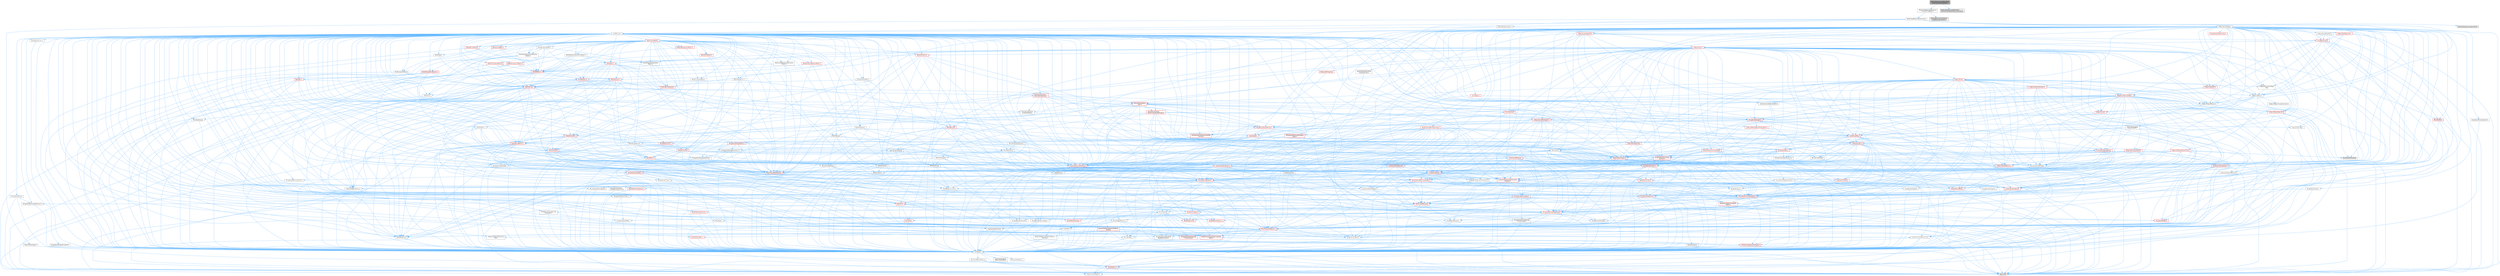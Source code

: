 digraph "MaterialExpressionMeshPaintTextureCoordinateIndex.h"
{
 // INTERACTIVE_SVG=YES
 // LATEX_PDF_SIZE
  bgcolor="transparent";
  edge [fontname=Helvetica,fontsize=10,labelfontname=Helvetica,labelfontsize=10];
  node [fontname=Helvetica,fontsize=10,shape=box,height=0.2,width=0.4];
  Node1 [id="Node000001",label="MaterialExpressionMeshPaint\lTextureCoordinateIndex.h",height=0.2,width=0.4,color="gray40", fillcolor="grey60", style="filled", fontcolor="black",tooltip=" "];
  Node1 -> Node2 [id="edge1_Node000001_Node000002",color="steelblue1",style="solid",tooltip=" "];
  Node2 [id="Node000002",label="Materials/MaterialExpression\lExternalCodeBase.h",height=0.2,width=0.4,color="grey40", fillcolor="white", style="filled",URL="$d9/dbb/MaterialExpressionExternalCodeBase_8h.html",tooltip=" "];
  Node2 -> Node3 [id="edge2_Node000002_Node000003",color="steelblue1",style="solid",tooltip=" "];
  Node3 [id="Node000003",label="Materials/MaterialExpression.h",height=0.2,width=0.4,color="grey40", fillcolor="white", style="filled",URL="$df/de6/MaterialExpression_8h.html",tooltip=" "];
  Node3 -> Node4 [id="edge3_Node000003_Node000004",color="steelblue1",style="solid",tooltip=" "];
  Node4 [id="Node000004",label="CoreMinimal.h",height=0.2,width=0.4,color="grey40", fillcolor="white", style="filled",URL="$d7/d67/CoreMinimal_8h.html",tooltip=" "];
  Node4 -> Node5 [id="edge4_Node000004_Node000005",color="steelblue1",style="solid",tooltip=" "];
  Node5 [id="Node000005",label="CoreTypes.h",height=0.2,width=0.4,color="grey40", fillcolor="white", style="filled",URL="$dc/dec/CoreTypes_8h.html",tooltip=" "];
  Node5 -> Node6 [id="edge5_Node000005_Node000006",color="steelblue1",style="solid",tooltip=" "];
  Node6 [id="Node000006",label="HAL/Platform.h",height=0.2,width=0.4,color="red", fillcolor="#FFF0F0", style="filled",URL="$d9/dd0/Platform_8h.html",tooltip=" "];
  Node6 -> Node9 [id="edge6_Node000006_Node000009",color="steelblue1",style="solid",tooltip=" "];
  Node9 [id="Node000009",label="type_traits",height=0.2,width=0.4,color="grey60", fillcolor="#E0E0E0", style="filled",tooltip=" "];
  Node6 -> Node10 [id="edge7_Node000006_Node000010",color="steelblue1",style="solid",tooltip=" "];
  Node10 [id="Node000010",label="PreprocessorHelpers.h",height=0.2,width=0.4,color="grey40", fillcolor="white", style="filled",URL="$db/ddb/PreprocessorHelpers_8h.html",tooltip=" "];
  Node5 -> Node16 [id="edge8_Node000005_Node000016",color="steelblue1",style="solid",tooltip=" "];
  Node16 [id="Node000016",label="ProfilingDebugging\l/UMemoryDefines.h",height=0.2,width=0.4,color="grey40", fillcolor="white", style="filled",URL="$d2/da2/UMemoryDefines_8h.html",tooltip=" "];
  Node5 -> Node17 [id="edge9_Node000005_Node000017",color="steelblue1",style="solid",tooltip=" "];
  Node17 [id="Node000017",label="Misc/CoreMiscDefines.h",height=0.2,width=0.4,color="grey40", fillcolor="white", style="filled",URL="$da/d38/CoreMiscDefines_8h.html",tooltip=" "];
  Node17 -> Node6 [id="edge10_Node000017_Node000006",color="steelblue1",style="solid",tooltip=" "];
  Node17 -> Node10 [id="edge11_Node000017_Node000010",color="steelblue1",style="solid",tooltip=" "];
  Node5 -> Node18 [id="edge12_Node000005_Node000018",color="steelblue1",style="solid",tooltip=" "];
  Node18 [id="Node000018",label="Misc/CoreDefines.h",height=0.2,width=0.4,color="grey40", fillcolor="white", style="filled",URL="$d3/dd2/CoreDefines_8h.html",tooltip=" "];
  Node4 -> Node19 [id="edge13_Node000004_Node000019",color="steelblue1",style="solid",tooltip=" "];
  Node19 [id="Node000019",label="CoreFwd.h",height=0.2,width=0.4,color="grey40", fillcolor="white", style="filled",URL="$d1/d1e/CoreFwd_8h.html",tooltip=" "];
  Node19 -> Node5 [id="edge14_Node000019_Node000005",color="steelblue1",style="solid",tooltip=" "];
  Node19 -> Node20 [id="edge15_Node000019_Node000020",color="steelblue1",style="solid",tooltip=" "];
  Node20 [id="Node000020",label="Containers/ContainersFwd.h",height=0.2,width=0.4,color="grey40", fillcolor="white", style="filled",URL="$d4/d0a/ContainersFwd_8h.html",tooltip=" "];
  Node20 -> Node6 [id="edge16_Node000020_Node000006",color="steelblue1",style="solid",tooltip=" "];
  Node20 -> Node5 [id="edge17_Node000020_Node000005",color="steelblue1",style="solid",tooltip=" "];
  Node20 -> Node21 [id="edge18_Node000020_Node000021",color="steelblue1",style="solid",tooltip=" "];
  Node21 [id="Node000021",label="Traits/IsContiguousContainer.h",height=0.2,width=0.4,color="red", fillcolor="#FFF0F0", style="filled",URL="$d5/d3c/IsContiguousContainer_8h.html",tooltip=" "];
  Node21 -> Node5 [id="edge19_Node000021_Node000005",color="steelblue1",style="solid",tooltip=" "];
  Node19 -> Node24 [id="edge20_Node000019_Node000024",color="steelblue1",style="solid",tooltip=" "];
  Node24 [id="Node000024",label="Math/MathFwd.h",height=0.2,width=0.4,color="grey40", fillcolor="white", style="filled",URL="$d2/d10/MathFwd_8h.html",tooltip=" "];
  Node24 -> Node6 [id="edge21_Node000024_Node000006",color="steelblue1",style="solid",tooltip=" "];
  Node19 -> Node25 [id="edge22_Node000019_Node000025",color="steelblue1",style="solid",tooltip=" "];
  Node25 [id="Node000025",label="UObject/UObjectHierarchy\lFwd.h",height=0.2,width=0.4,color="grey40", fillcolor="white", style="filled",URL="$d3/d13/UObjectHierarchyFwd_8h.html",tooltip=" "];
  Node4 -> Node25 [id="edge23_Node000004_Node000025",color="steelblue1",style="solid",tooltip=" "];
  Node4 -> Node20 [id="edge24_Node000004_Node000020",color="steelblue1",style="solid",tooltip=" "];
  Node4 -> Node26 [id="edge25_Node000004_Node000026",color="steelblue1",style="solid",tooltip=" "];
  Node26 [id="Node000026",label="Misc/VarArgs.h",height=0.2,width=0.4,color="grey40", fillcolor="white", style="filled",URL="$d5/d6f/VarArgs_8h.html",tooltip=" "];
  Node26 -> Node5 [id="edge26_Node000026_Node000005",color="steelblue1",style="solid",tooltip=" "];
  Node4 -> Node27 [id="edge27_Node000004_Node000027",color="steelblue1",style="solid",tooltip=" "];
  Node27 [id="Node000027",label="Logging/LogVerbosity.h",height=0.2,width=0.4,color="grey40", fillcolor="white", style="filled",URL="$d2/d8f/LogVerbosity_8h.html",tooltip=" "];
  Node27 -> Node5 [id="edge28_Node000027_Node000005",color="steelblue1",style="solid",tooltip=" "];
  Node4 -> Node28 [id="edge29_Node000004_Node000028",color="steelblue1",style="solid",tooltip=" "];
  Node28 [id="Node000028",label="Misc/OutputDevice.h",height=0.2,width=0.4,color="grey40", fillcolor="white", style="filled",URL="$d7/d32/OutputDevice_8h.html",tooltip=" "];
  Node28 -> Node19 [id="edge30_Node000028_Node000019",color="steelblue1",style="solid",tooltip=" "];
  Node28 -> Node5 [id="edge31_Node000028_Node000005",color="steelblue1",style="solid",tooltip=" "];
  Node28 -> Node27 [id="edge32_Node000028_Node000027",color="steelblue1",style="solid",tooltip=" "];
  Node28 -> Node26 [id="edge33_Node000028_Node000026",color="steelblue1",style="solid",tooltip=" "];
  Node28 -> Node29 [id="edge34_Node000028_Node000029",color="steelblue1",style="solid",tooltip=" "];
  Node29 [id="Node000029",label="Templates/IsArrayOrRefOf\lTypeByPredicate.h",height=0.2,width=0.4,color="grey40", fillcolor="white", style="filled",URL="$d6/da1/IsArrayOrRefOfTypeByPredicate_8h.html",tooltip=" "];
  Node29 -> Node5 [id="edge35_Node000029_Node000005",color="steelblue1",style="solid",tooltip=" "];
  Node28 -> Node30 [id="edge36_Node000028_Node000030",color="steelblue1",style="solid",tooltip=" "];
  Node30 [id="Node000030",label="Templates/IsValidVariadic\lFunctionArg.h",height=0.2,width=0.4,color="red", fillcolor="#FFF0F0", style="filled",URL="$d0/dc8/IsValidVariadicFunctionArg_8h.html",tooltip=" "];
  Node30 -> Node5 [id="edge37_Node000030_Node000005",color="steelblue1",style="solid",tooltip=" "];
  Node30 -> Node9 [id="edge38_Node000030_Node000009",color="steelblue1",style="solid",tooltip=" "];
  Node28 -> Node32 [id="edge39_Node000028_Node000032",color="steelblue1",style="solid",tooltip=" "];
  Node32 [id="Node000032",label="Traits/IsCharEncodingCompatible\lWith.h",height=0.2,width=0.4,color="red", fillcolor="#FFF0F0", style="filled",URL="$df/dd1/IsCharEncodingCompatibleWith_8h.html",tooltip=" "];
  Node32 -> Node9 [id="edge40_Node000032_Node000009",color="steelblue1",style="solid",tooltip=" "];
  Node4 -> Node34 [id="edge41_Node000004_Node000034",color="steelblue1",style="solid",tooltip=" "];
  Node34 [id="Node000034",label="HAL/PlatformCrt.h",height=0.2,width=0.4,color="red", fillcolor="#FFF0F0", style="filled",URL="$d8/d75/PlatformCrt_8h.html",tooltip=" "];
  Node4 -> Node44 [id="edge42_Node000004_Node000044",color="steelblue1",style="solid",tooltip=" "];
  Node44 [id="Node000044",label="HAL/PlatformMisc.h",height=0.2,width=0.4,color="red", fillcolor="#FFF0F0", style="filled",URL="$d0/df5/PlatformMisc_8h.html",tooltip=" "];
  Node44 -> Node5 [id="edge43_Node000044_Node000005",color="steelblue1",style="solid",tooltip=" "];
  Node4 -> Node63 [id="edge44_Node000004_Node000063",color="steelblue1",style="solid",tooltip=" "];
  Node63 [id="Node000063",label="Misc/AssertionMacros.h",height=0.2,width=0.4,color="red", fillcolor="#FFF0F0", style="filled",URL="$d0/dfa/AssertionMacros_8h.html",tooltip=" "];
  Node63 -> Node5 [id="edge45_Node000063_Node000005",color="steelblue1",style="solid",tooltip=" "];
  Node63 -> Node6 [id="edge46_Node000063_Node000006",color="steelblue1",style="solid",tooltip=" "];
  Node63 -> Node44 [id="edge47_Node000063_Node000044",color="steelblue1",style="solid",tooltip=" "];
  Node63 -> Node10 [id="edge48_Node000063_Node000010",color="steelblue1",style="solid",tooltip=" "];
  Node63 -> Node64 [id="edge49_Node000063_Node000064",color="steelblue1",style="solid",tooltip=" "];
  Node64 [id="Node000064",label="Templates/EnableIf.h",height=0.2,width=0.4,color="grey40", fillcolor="white", style="filled",URL="$d7/d60/EnableIf_8h.html",tooltip=" "];
  Node64 -> Node5 [id="edge50_Node000064_Node000005",color="steelblue1",style="solid",tooltip=" "];
  Node63 -> Node29 [id="edge51_Node000063_Node000029",color="steelblue1",style="solid",tooltip=" "];
  Node63 -> Node30 [id="edge52_Node000063_Node000030",color="steelblue1",style="solid",tooltip=" "];
  Node63 -> Node32 [id="edge53_Node000063_Node000032",color="steelblue1",style="solid",tooltip=" "];
  Node63 -> Node26 [id="edge54_Node000063_Node000026",color="steelblue1",style="solid",tooltip=" "];
  Node4 -> Node72 [id="edge55_Node000004_Node000072",color="steelblue1",style="solid",tooltip=" "];
  Node72 [id="Node000072",label="Templates/IsPointer.h",height=0.2,width=0.4,color="grey40", fillcolor="white", style="filled",URL="$d7/d05/IsPointer_8h.html",tooltip=" "];
  Node72 -> Node5 [id="edge56_Node000072_Node000005",color="steelblue1",style="solid",tooltip=" "];
  Node4 -> Node73 [id="edge57_Node000004_Node000073",color="steelblue1",style="solid",tooltip=" "];
  Node73 [id="Node000073",label="HAL/PlatformMemory.h",height=0.2,width=0.4,color="red", fillcolor="#FFF0F0", style="filled",URL="$de/d68/PlatformMemory_8h.html",tooltip=" "];
  Node73 -> Node5 [id="edge58_Node000073_Node000005",color="steelblue1",style="solid",tooltip=" "];
  Node4 -> Node56 [id="edge59_Node000004_Node000056",color="steelblue1",style="solid",tooltip=" "];
  Node56 [id="Node000056",label="HAL/PlatformAtomics.h",height=0.2,width=0.4,color="red", fillcolor="#FFF0F0", style="filled",URL="$d3/d36/PlatformAtomics_8h.html",tooltip=" "];
  Node56 -> Node5 [id="edge60_Node000056_Node000005",color="steelblue1",style="solid",tooltip=" "];
  Node4 -> Node78 [id="edge61_Node000004_Node000078",color="steelblue1",style="solid",tooltip=" "];
  Node78 [id="Node000078",label="Misc/Exec.h",height=0.2,width=0.4,color="grey40", fillcolor="white", style="filled",URL="$de/ddb/Exec_8h.html",tooltip=" "];
  Node78 -> Node5 [id="edge62_Node000078_Node000005",color="steelblue1",style="solid",tooltip=" "];
  Node78 -> Node63 [id="edge63_Node000078_Node000063",color="steelblue1",style="solid",tooltip=" "];
  Node4 -> Node79 [id="edge64_Node000004_Node000079",color="steelblue1",style="solid",tooltip=" "];
  Node79 [id="Node000079",label="HAL/MemoryBase.h",height=0.2,width=0.4,color="red", fillcolor="#FFF0F0", style="filled",URL="$d6/d9f/MemoryBase_8h.html",tooltip=" "];
  Node79 -> Node5 [id="edge65_Node000079_Node000005",color="steelblue1",style="solid",tooltip=" "];
  Node79 -> Node56 [id="edge66_Node000079_Node000056",color="steelblue1",style="solid",tooltip=" "];
  Node79 -> Node34 [id="edge67_Node000079_Node000034",color="steelblue1",style="solid",tooltip=" "];
  Node79 -> Node78 [id="edge68_Node000079_Node000078",color="steelblue1",style="solid",tooltip=" "];
  Node79 -> Node28 [id="edge69_Node000079_Node000028",color="steelblue1",style="solid",tooltip=" "];
  Node4 -> Node89 [id="edge70_Node000004_Node000089",color="steelblue1",style="solid",tooltip=" "];
  Node89 [id="Node000089",label="HAL/UnrealMemory.h",height=0.2,width=0.4,color="red", fillcolor="#FFF0F0", style="filled",URL="$d9/d96/UnrealMemory_8h.html",tooltip=" "];
  Node89 -> Node5 [id="edge71_Node000089_Node000005",color="steelblue1",style="solid",tooltip=" "];
  Node89 -> Node79 [id="edge72_Node000089_Node000079",color="steelblue1",style="solid",tooltip=" "];
  Node89 -> Node73 [id="edge73_Node000089_Node000073",color="steelblue1",style="solid",tooltip=" "];
  Node89 -> Node72 [id="edge74_Node000089_Node000072",color="steelblue1",style="solid",tooltip=" "];
  Node4 -> Node91 [id="edge75_Node000004_Node000091",color="steelblue1",style="solid",tooltip=" "];
  Node91 [id="Node000091",label="Templates/IsArithmetic.h",height=0.2,width=0.4,color="grey40", fillcolor="white", style="filled",URL="$d2/d5d/IsArithmetic_8h.html",tooltip=" "];
  Node91 -> Node5 [id="edge76_Node000091_Node000005",color="steelblue1",style="solid",tooltip=" "];
  Node4 -> Node85 [id="edge77_Node000004_Node000085",color="steelblue1",style="solid",tooltip=" "];
  Node85 [id="Node000085",label="Templates/AndOrNot.h",height=0.2,width=0.4,color="grey40", fillcolor="white", style="filled",URL="$db/d0a/AndOrNot_8h.html",tooltip=" "];
  Node85 -> Node5 [id="edge78_Node000085_Node000005",color="steelblue1",style="solid",tooltip=" "];
  Node4 -> Node92 [id="edge79_Node000004_Node000092",color="steelblue1",style="solid",tooltip=" "];
  Node92 [id="Node000092",label="Templates/IsPODType.h",height=0.2,width=0.4,color="grey40", fillcolor="white", style="filled",URL="$d7/db1/IsPODType_8h.html",tooltip=" "];
  Node92 -> Node5 [id="edge80_Node000092_Node000005",color="steelblue1",style="solid",tooltip=" "];
  Node4 -> Node93 [id="edge81_Node000004_Node000093",color="steelblue1",style="solid",tooltip=" "];
  Node93 [id="Node000093",label="Templates/IsUECoreType.h",height=0.2,width=0.4,color="grey40", fillcolor="white", style="filled",URL="$d1/db8/IsUECoreType_8h.html",tooltip=" "];
  Node93 -> Node5 [id="edge82_Node000093_Node000005",color="steelblue1",style="solid",tooltip=" "];
  Node93 -> Node9 [id="edge83_Node000093_Node000009",color="steelblue1",style="solid",tooltip=" "];
  Node4 -> Node86 [id="edge84_Node000004_Node000086",color="steelblue1",style="solid",tooltip=" "];
  Node86 [id="Node000086",label="Templates/IsTriviallyCopy\lConstructible.h",height=0.2,width=0.4,color="grey40", fillcolor="white", style="filled",URL="$d3/d78/IsTriviallyCopyConstructible_8h.html",tooltip=" "];
  Node86 -> Node5 [id="edge85_Node000086_Node000005",color="steelblue1",style="solid",tooltip=" "];
  Node86 -> Node9 [id="edge86_Node000086_Node000009",color="steelblue1",style="solid",tooltip=" "];
  Node4 -> Node94 [id="edge87_Node000004_Node000094",color="steelblue1",style="solid",tooltip=" "];
  Node94 [id="Node000094",label="Templates/UnrealTypeTraits.h",height=0.2,width=0.4,color="red", fillcolor="#FFF0F0", style="filled",URL="$d2/d2d/UnrealTypeTraits_8h.html",tooltip=" "];
  Node94 -> Node5 [id="edge88_Node000094_Node000005",color="steelblue1",style="solid",tooltip=" "];
  Node94 -> Node72 [id="edge89_Node000094_Node000072",color="steelblue1",style="solid",tooltip=" "];
  Node94 -> Node63 [id="edge90_Node000094_Node000063",color="steelblue1",style="solid",tooltip=" "];
  Node94 -> Node85 [id="edge91_Node000094_Node000085",color="steelblue1",style="solid",tooltip=" "];
  Node94 -> Node64 [id="edge92_Node000094_Node000064",color="steelblue1",style="solid",tooltip=" "];
  Node94 -> Node91 [id="edge93_Node000094_Node000091",color="steelblue1",style="solid",tooltip=" "];
  Node94 -> Node95 [id="edge94_Node000094_Node000095",color="steelblue1",style="solid",tooltip=" "];
  Node95 [id="Node000095",label="Templates/Models.h",height=0.2,width=0.4,color="red", fillcolor="#FFF0F0", style="filled",URL="$d3/d0c/Models_8h.html",tooltip=" "];
  Node94 -> Node92 [id="edge95_Node000094_Node000092",color="steelblue1",style="solid",tooltip=" "];
  Node94 -> Node93 [id="edge96_Node000094_Node000093",color="steelblue1",style="solid",tooltip=" "];
  Node94 -> Node86 [id="edge97_Node000094_Node000086",color="steelblue1",style="solid",tooltip=" "];
  Node4 -> Node64 [id="edge98_Node000004_Node000064",color="steelblue1",style="solid",tooltip=" "];
  Node4 -> Node96 [id="edge99_Node000004_Node000096",color="steelblue1",style="solid",tooltip=" "];
  Node96 [id="Node000096",label="Templates/RemoveReference.h",height=0.2,width=0.4,color="grey40", fillcolor="white", style="filled",URL="$da/dbe/RemoveReference_8h.html",tooltip=" "];
  Node96 -> Node5 [id="edge100_Node000096_Node000005",color="steelblue1",style="solid",tooltip=" "];
  Node4 -> Node97 [id="edge101_Node000004_Node000097",color="steelblue1",style="solid",tooltip=" "];
  Node97 [id="Node000097",label="Templates/IntegralConstant.h",height=0.2,width=0.4,color="grey40", fillcolor="white", style="filled",URL="$db/d1b/IntegralConstant_8h.html",tooltip=" "];
  Node97 -> Node5 [id="edge102_Node000097_Node000005",color="steelblue1",style="solid",tooltip=" "];
  Node4 -> Node98 [id="edge103_Node000004_Node000098",color="steelblue1",style="solid",tooltip=" "];
  Node98 [id="Node000098",label="Templates/IsClass.h",height=0.2,width=0.4,color="grey40", fillcolor="white", style="filled",URL="$db/dcb/IsClass_8h.html",tooltip=" "];
  Node98 -> Node5 [id="edge104_Node000098_Node000005",color="steelblue1",style="solid",tooltip=" "];
  Node4 -> Node99 [id="edge105_Node000004_Node000099",color="steelblue1",style="solid",tooltip=" "];
  Node99 [id="Node000099",label="Templates/TypeCompatible\lBytes.h",height=0.2,width=0.4,color="red", fillcolor="#FFF0F0", style="filled",URL="$df/d0a/TypeCompatibleBytes_8h.html",tooltip=" "];
  Node99 -> Node5 [id="edge106_Node000099_Node000005",color="steelblue1",style="solid",tooltip=" "];
  Node99 -> Node9 [id="edge107_Node000099_Node000009",color="steelblue1",style="solid",tooltip=" "];
  Node4 -> Node21 [id="edge108_Node000004_Node000021",color="steelblue1",style="solid",tooltip=" "];
  Node4 -> Node100 [id="edge109_Node000004_Node000100",color="steelblue1",style="solid",tooltip=" "];
  Node100 [id="Node000100",label="Templates/UnrealTemplate.h",height=0.2,width=0.4,color="red", fillcolor="#FFF0F0", style="filled",URL="$d4/d24/UnrealTemplate_8h.html",tooltip=" "];
  Node100 -> Node5 [id="edge110_Node000100_Node000005",color="steelblue1",style="solid",tooltip=" "];
  Node100 -> Node72 [id="edge111_Node000100_Node000072",color="steelblue1",style="solid",tooltip=" "];
  Node100 -> Node89 [id="edge112_Node000100_Node000089",color="steelblue1",style="solid",tooltip=" "];
  Node100 -> Node94 [id="edge113_Node000100_Node000094",color="steelblue1",style="solid",tooltip=" "];
  Node100 -> Node96 [id="edge114_Node000100_Node000096",color="steelblue1",style="solid",tooltip=" "];
  Node100 -> Node99 [id="edge115_Node000100_Node000099",color="steelblue1",style="solid",tooltip=" "];
  Node100 -> Node21 [id="edge116_Node000100_Node000021",color="steelblue1",style="solid",tooltip=" "];
  Node100 -> Node9 [id="edge117_Node000100_Node000009",color="steelblue1",style="solid",tooltip=" "];
  Node4 -> Node49 [id="edge118_Node000004_Node000049",color="steelblue1",style="solid",tooltip=" "];
  Node49 [id="Node000049",label="Math/NumericLimits.h",height=0.2,width=0.4,color="grey40", fillcolor="white", style="filled",URL="$df/d1b/NumericLimits_8h.html",tooltip=" "];
  Node49 -> Node5 [id="edge119_Node000049_Node000005",color="steelblue1",style="solid",tooltip=" "];
  Node4 -> Node104 [id="edge120_Node000004_Node000104",color="steelblue1",style="solid",tooltip=" "];
  Node104 [id="Node000104",label="HAL/PlatformMath.h",height=0.2,width=0.4,color="red", fillcolor="#FFF0F0", style="filled",URL="$dc/d53/PlatformMath_8h.html",tooltip=" "];
  Node104 -> Node5 [id="edge121_Node000104_Node000005",color="steelblue1",style="solid",tooltip=" "];
  Node4 -> Node87 [id="edge122_Node000004_Node000087",color="steelblue1",style="solid",tooltip=" "];
  Node87 [id="Node000087",label="Templates/IsTriviallyCopy\lAssignable.h",height=0.2,width=0.4,color="grey40", fillcolor="white", style="filled",URL="$d2/df2/IsTriviallyCopyAssignable_8h.html",tooltip=" "];
  Node87 -> Node5 [id="edge123_Node000087_Node000005",color="steelblue1",style="solid",tooltip=" "];
  Node87 -> Node9 [id="edge124_Node000087_Node000009",color="steelblue1",style="solid",tooltip=" "];
  Node4 -> Node112 [id="edge125_Node000004_Node000112",color="steelblue1",style="solid",tooltip=" "];
  Node112 [id="Node000112",label="Templates/MemoryOps.h",height=0.2,width=0.4,color="red", fillcolor="#FFF0F0", style="filled",URL="$db/dea/MemoryOps_8h.html",tooltip=" "];
  Node112 -> Node5 [id="edge126_Node000112_Node000005",color="steelblue1",style="solid",tooltip=" "];
  Node112 -> Node89 [id="edge127_Node000112_Node000089",color="steelblue1",style="solid",tooltip=" "];
  Node112 -> Node87 [id="edge128_Node000112_Node000087",color="steelblue1",style="solid",tooltip=" "];
  Node112 -> Node86 [id="edge129_Node000112_Node000086",color="steelblue1",style="solid",tooltip=" "];
  Node112 -> Node94 [id="edge130_Node000112_Node000094",color="steelblue1",style="solid",tooltip=" "];
  Node112 -> Node9 [id="edge131_Node000112_Node000009",color="steelblue1",style="solid",tooltip=" "];
  Node4 -> Node113 [id="edge132_Node000004_Node000113",color="steelblue1",style="solid",tooltip=" "];
  Node113 [id="Node000113",label="Containers/ContainerAllocation\lPolicies.h",height=0.2,width=0.4,color="red", fillcolor="#FFF0F0", style="filled",URL="$d7/dff/ContainerAllocationPolicies_8h.html",tooltip=" "];
  Node113 -> Node5 [id="edge133_Node000113_Node000005",color="steelblue1",style="solid",tooltip=" "];
  Node113 -> Node113 [id="edge134_Node000113_Node000113",color="steelblue1",style="solid",tooltip=" "];
  Node113 -> Node104 [id="edge135_Node000113_Node000104",color="steelblue1",style="solid",tooltip=" "];
  Node113 -> Node89 [id="edge136_Node000113_Node000089",color="steelblue1",style="solid",tooltip=" "];
  Node113 -> Node49 [id="edge137_Node000113_Node000049",color="steelblue1",style="solid",tooltip=" "];
  Node113 -> Node63 [id="edge138_Node000113_Node000063",color="steelblue1",style="solid",tooltip=" "];
  Node113 -> Node112 [id="edge139_Node000113_Node000112",color="steelblue1",style="solid",tooltip=" "];
  Node113 -> Node99 [id="edge140_Node000113_Node000099",color="steelblue1",style="solid",tooltip=" "];
  Node113 -> Node9 [id="edge141_Node000113_Node000009",color="steelblue1",style="solid",tooltip=" "];
  Node4 -> Node116 [id="edge142_Node000004_Node000116",color="steelblue1",style="solid",tooltip=" "];
  Node116 [id="Node000116",label="Templates/IsEnumClass.h",height=0.2,width=0.4,color="grey40", fillcolor="white", style="filled",URL="$d7/d15/IsEnumClass_8h.html",tooltip=" "];
  Node116 -> Node5 [id="edge143_Node000116_Node000005",color="steelblue1",style="solid",tooltip=" "];
  Node116 -> Node85 [id="edge144_Node000116_Node000085",color="steelblue1",style="solid",tooltip=" "];
  Node4 -> Node117 [id="edge145_Node000004_Node000117",color="steelblue1",style="solid",tooltip=" "];
  Node117 [id="Node000117",label="HAL/PlatformProperties.h",height=0.2,width=0.4,color="red", fillcolor="#FFF0F0", style="filled",URL="$d9/db0/PlatformProperties_8h.html",tooltip=" "];
  Node117 -> Node5 [id="edge146_Node000117_Node000005",color="steelblue1",style="solid",tooltip=" "];
  Node4 -> Node120 [id="edge147_Node000004_Node000120",color="steelblue1",style="solid",tooltip=" "];
  Node120 [id="Node000120",label="Misc/EngineVersionBase.h",height=0.2,width=0.4,color="grey40", fillcolor="white", style="filled",URL="$d5/d2b/EngineVersionBase_8h.html",tooltip=" "];
  Node120 -> Node5 [id="edge148_Node000120_Node000005",color="steelblue1",style="solid",tooltip=" "];
  Node4 -> Node121 [id="edge149_Node000004_Node000121",color="steelblue1",style="solid",tooltip=" "];
  Node121 [id="Node000121",label="Internationalization\l/TextNamespaceFwd.h",height=0.2,width=0.4,color="grey40", fillcolor="white", style="filled",URL="$d8/d97/TextNamespaceFwd_8h.html",tooltip=" "];
  Node121 -> Node5 [id="edge150_Node000121_Node000005",color="steelblue1",style="solid",tooltip=" "];
  Node4 -> Node122 [id="edge151_Node000004_Node000122",color="steelblue1",style="solid",tooltip=" "];
  Node122 [id="Node000122",label="Serialization/Archive.h",height=0.2,width=0.4,color="red", fillcolor="#FFF0F0", style="filled",URL="$d7/d3b/Archive_8h.html",tooltip=" "];
  Node122 -> Node19 [id="edge152_Node000122_Node000019",color="steelblue1",style="solid",tooltip=" "];
  Node122 -> Node5 [id="edge153_Node000122_Node000005",color="steelblue1",style="solid",tooltip=" "];
  Node122 -> Node117 [id="edge154_Node000122_Node000117",color="steelblue1",style="solid",tooltip=" "];
  Node122 -> Node121 [id="edge155_Node000122_Node000121",color="steelblue1",style="solid",tooltip=" "];
  Node122 -> Node24 [id="edge156_Node000122_Node000024",color="steelblue1",style="solid",tooltip=" "];
  Node122 -> Node63 [id="edge157_Node000122_Node000063",color="steelblue1",style="solid",tooltip=" "];
  Node122 -> Node120 [id="edge158_Node000122_Node000120",color="steelblue1",style="solid",tooltip=" "];
  Node122 -> Node26 [id="edge159_Node000122_Node000026",color="steelblue1",style="solid",tooltip=" "];
  Node122 -> Node64 [id="edge160_Node000122_Node000064",color="steelblue1",style="solid",tooltip=" "];
  Node122 -> Node29 [id="edge161_Node000122_Node000029",color="steelblue1",style="solid",tooltip=" "];
  Node122 -> Node116 [id="edge162_Node000122_Node000116",color="steelblue1",style="solid",tooltip=" "];
  Node122 -> Node109 [id="edge163_Node000122_Node000109",color="steelblue1",style="solid",tooltip=" "];
  Node109 [id="Node000109",label="Templates/IsSigned.h",height=0.2,width=0.4,color="grey40", fillcolor="white", style="filled",URL="$d8/dd8/IsSigned_8h.html",tooltip=" "];
  Node109 -> Node5 [id="edge164_Node000109_Node000005",color="steelblue1",style="solid",tooltip=" "];
  Node122 -> Node30 [id="edge165_Node000122_Node000030",color="steelblue1",style="solid",tooltip=" "];
  Node122 -> Node100 [id="edge166_Node000122_Node000100",color="steelblue1",style="solid",tooltip=" "];
  Node122 -> Node32 [id="edge167_Node000122_Node000032",color="steelblue1",style="solid",tooltip=" "];
  Node122 -> Node125 [id="edge168_Node000122_Node000125",color="steelblue1",style="solid",tooltip=" "];
  Node125 [id="Node000125",label="UObject/ObjectVersion.h",height=0.2,width=0.4,color="grey40", fillcolor="white", style="filled",URL="$da/d63/ObjectVersion_8h.html",tooltip=" "];
  Node125 -> Node5 [id="edge169_Node000125_Node000005",color="steelblue1",style="solid",tooltip=" "];
  Node4 -> Node126 [id="edge170_Node000004_Node000126",color="steelblue1",style="solid",tooltip=" "];
  Node126 [id="Node000126",label="Templates/Less.h",height=0.2,width=0.4,color="grey40", fillcolor="white", style="filled",URL="$de/dc8/Less_8h.html",tooltip=" "];
  Node126 -> Node5 [id="edge171_Node000126_Node000005",color="steelblue1",style="solid",tooltip=" "];
  Node126 -> Node100 [id="edge172_Node000126_Node000100",color="steelblue1",style="solid",tooltip=" "];
  Node4 -> Node127 [id="edge173_Node000004_Node000127",color="steelblue1",style="solid",tooltip=" "];
  Node127 [id="Node000127",label="Templates/Sorting.h",height=0.2,width=0.4,color="red", fillcolor="#FFF0F0", style="filled",URL="$d3/d9e/Sorting_8h.html",tooltip=" "];
  Node127 -> Node5 [id="edge174_Node000127_Node000005",color="steelblue1",style="solid",tooltip=" "];
  Node127 -> Node104 [id="edge175_Node000127_Node000104",color="steelblue1",style="solid",tooltip=" "];
  Node127 -> Node126 [id="edge176_Node000127_Node000126",color="steelblue1",style="solid",tooltip=" "];
  Node4 -> Node138 [id="edge177_Node000004_Node000138",color="steelblue1",style="solid",tooltip=" "];
  Node138 [id="Node000138",label="Misc/Char.h",height=0.2,width=0.4,color="red", fillcolor="#FFF0F0", style="filled",URL="$d0/d58/Char_8h.html",tooltip=" "];
  Node138 -> Node5 [id="edge178_Node000138_Node000005",color="steelblue1",style="solid",tooltip=" "];
  Node138 -> Node9 [id="edge179_Node000138_Node000009",color="steelblue1",style="solid",tooltip=" "];
  Node4 -> Node141 [id="edge180_Node000004_Node000141",color="steelblue1",style="solid",tooltip=" "];
  Node141 [id="Node000141",label="GenericPlatform/GenericPlatform\lStricmp.h",height=0.2,width=0.4,color="grey40", fillcolor="white", style="filled",URL="$d2/d86/GenericPlatformStricmp_8h.html",tooltip=" "];
  Node141 -> Node5 [id="edge181_Node000141_Node000005",color="steelblue1",style="solid",tooltip=" "];
  Node4 -> Node142 [id="edge182_Node000004_Node000142",color="steelblue1",style="solid",tooltip=" "];
  Node142 [id="Node000142",label="GenericPlatform/GenericPlatform\lString.h",height=0.2,width=0.4,color="red", fillcolor="#FFF0F0", style="filled",URL="$dd/d20/GenericPlatformString_8h.html",tooltip=" "];
  Node142 -> Node5 [id="edge183_Node000142_Node000005",color="steelblue1",style="solid",tooltip=" "];
  Node142 -> Node141 [id="edge184_Node000142_Node000141",color="steelblue1",style="solid",tooltip=" "];
  Node142 -> Node64 [id="edge185_Node000142_Node000064",color="steelblue1",style="solid",tooltip=" "];
  Node142 -> Node32 [id="edge186_Node000142_Node000032",color="steelblue1",style="solid",tooltip=" "];
  Node142 -> Node9 [id="edge187_Node000142_Node000009",color="steelblue1",style="solid",tooltip=" "];
  Node4 -> Node75 [id="edge188_Node000004_Node000075",color="steelblue1",style="solid",tooltip=" "];
  Node75 [id="Node000075",label="HAL/PlatformString.h",height=0.2,width=0.4,color="red", fillcolor="#FFF0F0", style="filled",URL="$db/db5/PlatformString_8h.html",tooltip=" "];
  Node75 -> Node5 [id="edge189_Node000075_Node000005",color="steelblue1",style="solid",tooltip=" "];
  Node4 -> Node145 [id="edge190_Node000004_Node000145",color="steelblue1",style="solid",tooltip=" "];
  Node145 [id="Node000145",label="Misc/CString.h",height=0.2,width=0.4,color="grey40", fillcolor="white", style="filled",URL="$d2/d49/CString_8h.html",tooltip=" "];
  Node145 -> Node5 [id="edge191_Node000145_Node000005",color="steelblue1",style="solid",tooltip=" "];
  Node145 -> Node34 [id="edge192_Node000145_Node000034",color="steelblue1",style="solid",tooltip=" "];
  Node145 -> Node75 [id="edge193_Node000145_Node000075",color="steelblue1",style="solid",tooltip=" "];
  Node145 -> Node63 [id="edge194_Node000145_Node000063",color="steelblue1",style="solid",tooltip=" "];
  Node145 -> Node138 [id="edge195_Node000145_Node000138",color="steelblue1",style="solid",tooltip=" "];
  Node145 -> Node26 [id="edge196_Node000145_Node000026",color="steelblue1",style="solid",tooltip=" "];
  Node145 -> Node29 [id="edge197_Node000145_Node000029",color="steelblue1",style="solid",tooltip=" "];
  Node145 -> Node30 [id="edge198_Node000145_Node000030",color="steelblue1",style="solid",tooltip=" "];
  Node145 -> Node32 [id="edge199_Node000145_Node000032",color="steelblue1",style="solid",tooltip=" "];
  Node4 -> Node146 [id="edge200_Node000004_Node000146",color="steelblue1",style="solid",tooltip=" "];
  Node146 [id="Node000146",label="Misc/Crc.h",height=0.2,width=0.4,color="red", fillcolor="#FFF0F0", style="filled",URL="$d4/dd2/Crc_8h.html",tooltip=" "];
  Node146 -> Node5 [id="edge201_Node000146_Node000005",color="steelblue1",style="solid",tooltip=" "];
  Node146 -> Node75 [id="edge202_Node000146_Node000075",color="steelblue1",style="solid",tooltip=" "];
  Node146 -> Node63 [id="edge203_Node000146_Node000063",color="steelblue1",style="solid",tooltip=" "];
  Node146 -> Node145 [id="edge204_Node000146_Node000145",color="steelblue1",style="solid",tooltip=" "];
  Node146 -> Node138 [id="edge205_Node000146_Node000138",color="steelblue1",style="solid",tooltip=" "];
  Node146 -> Node94 [id="edge206_Node000146_Node000094",color="steelblue1",style="solid",tooltip=" "];
  Node4 -> Node137 [id="edge207_Node000004_Node000137",color="steelblue1",style="solid",tooltip=" "];
  Node137 [id="Node000137",label="Math/UnrealMathUtility.h",height=0.2,width=0.4,color="red", fillcolor="#FFF0F0", style="filled",URL="$db/db8/UnrealMathUtility_8h.html",tooltip=" "];
  Node137 -> Node5 [id="edge208_Node000137_Node000005",color="steelblue1",style="solid",tooltip=" "];
  Node137 -> Node63 [id="edge209_Node000137_Node000063",color="steelblue1",style="solid",tooltip=" "];
  Node137 -> Node104 [id="edge210_Node000137_Node000104",color="steelblue1",style="solid",tooltip=" "];
  Node137 -> Node24 [id="edge211_Node000137_Node000024",color="steelblue1",style="solid",tooltip=" "];
  Node4 -> Node147 [id="edge212_Node000004_Node000147",color="steelblue1",style="solid",tooltip=" "];
  Node147 [id="Node000147",label="Containers/UnrealString.h",height=0.2,width=0.4,color="red", fillcolor="#FFF0F0", style="filled",URL="$d5/dba/UnrealString_8h.html",tooltip=" "];
  Node4 -> Node151 [id="edge213_Node000004_Node000151",color="steelblue1",style="solid",tooltip=" "];
  Node151 [id="Node000151",label="Containers/Array.h",height=0.2,width=0.4,color="red", fillcolor="#FFF0F0", style="filled",URL="$df/dd0/Array_8h.html",tooltip=" "];
  Node151 -> Node5 [id="edge214_Node000151_Node000005",color="steelblue1",style="solid",tooltip=" "];
  Node151 -> Node63 [id="edge215_Node000151_Node000063",color="steelblue1",style="solid",tooltip=" "];
  Node151 -> Node89 [id="edge216_Node000151_Node000089",color="steelblue1",style="solid",tooltip=" "];
  Node151 -> Node94 [id="edge217_Node000151_Node000094",color="steelblue1",style="solid",tooltip=" "];
  Node151 -> Node100 [id="edge218_Node000151_Node000100",color="steelblue1",style="solid",tooltip=" "];
  Node151 -> Node113 [id="edge219_Node000151_Node000113",color="steelblue1",style="solid",tooltip=" "];
  Node151 -> Node122 [id="edge220_Node000151_Node000122",color="steelblue1",style="solid",tooltip=" "];
  Node151 -> Node172 [id="edge221_Node000151_Node000172",color="steelblue1",style="solid",tooltip=" "];
  Node172 [id="Node000172",label="Concepts/GetTypeHashable.h",height=0.2,width=0.4,color="grey40", fillcolor="white", style="filled",URL="$d3/da2/GetTypeHashable_8h.html",tooltip=" "];
  Node172 -> Node5 [id="edge222_Node000172_Node000005",color="steelblue1",style="solid",tooltip=" "];
  Node172 -> Node163 [id="edge223_Node000172_Node000163",color="steelblue1",style="solid",tooltip=" "];
  Node163 [id="Node000163",label="Templates/TypeHash.h",height=0.2,width=0.4,color="red", fillcolor="#FFF0F0", style="filled",URL="$d1/d62/TypeHash_8h.html",tooltip=" "];
  Node163 -> Node5 [id="edge224_Node000163_Node000005",color="steelblue1",style="solid",tooltip=" "];
  Node163 -> Node146 [id="edge225_Node000163_Node000146",color="steelblue1",style="solid",tooltip=" "];
  Node163 -> Node9 [id="edge226_Node000163_Node000009",color="steelblue1",style="solid",tooltip=" "];
  Node151 -> Node130 [id="edge227_Node000151_Node000130",color="steelblue1",style="solid",tooltip=" "];
  Node130 [id="Node000130",label="Templates/Invoke.h",height=0.2,width=0.4,color="red", fillcolor="#FFF0F0", style="filled",URL="$d7/deb/Invoke_8h.html",tooltip=" "];
  Node130 -> Node5 [id="edge228_Node000130_Node000005",color="steelblue1",style="solid",tooltip=" "];
  Node130 -> Node100 [id="edge229_Node000130_Node000100",color="steelblue1",style="solid",tooltip=" "];
  Node130 -> Node9 [id="edge230_Node000130_Node000009",color="steelblue1",style="solid",tooltip=" "];
  Node151 -> Node126 [id="edge231_Node000151_Node000126",color="steelblue1",style="solid",tooltip=" "];
  Node151 -> Node127 [id="edge232_Node000151_Node000127",color="steelblue1",style="solid",tooltip=" "];
  Node151 -> Node174 [id="edge233_Node000151_Node000174",color="steelblue1",style="solid",tooltip=" "];
  Node174 [id="Node000174",label="Templates/AlignmentTemplates.h",height=0.2,width=0.4,color="grey40", fillcolor="white", style="filled",URL="$dd/d32/AlignmentTemplates_8h.html",tooltip=" "];
  Node174 -> Node5 [id="edge234_Node000174_Node000005",color="steelblue1",style="solid",tooltip=" "];
  Node174 -> Node83 [id="edge235_Node000174_Node000083",color="steelblue1",style="solid",tooltip=" "];
  Node83 [id="Node000083",label="Templates/IsIntegral.h",height=0.2,width=0.4,color="grey40", fillcolor="white", style="filled",URL="$da/d64/IsIntegral_8h.html",tooltip=" "];
  Node83 -> Node5 [id="edge236_Node000083_Node000005",color="steelblue1",style="solid",tooltip=" "];
  Node174 -> Node72 [id="edge237_Node000174_Node000072",color="steelblue1",style="solid",tooltip=" "];
  Node151 -> Node9 [id="edge238_Node000151_Node000009",color="steelblue1",style="solid",tooltip=" "];
  Node4 -> Node175 [id="edge239_Node000004_Node000175",color="steelblue1",style="solid",tooltip=" "];
  Node175 [id="Node000175",label="Misc/FrameNumber.h",height=0.2,width=0.4,color="grey40", fillcolor="white", style="filled",URL="$dd/dbd/FrameNumber_8h.html",tooltip=" "];
  Node175 -> Node5 [id="edge240_Node000175_Node000005",color="steelblue1",style="solid",tooltip=" "];
  Node175 -> Node49 [id="edge241_Node000175_Node000049",color="steelblue1",style="solid",tooltip=" "];
  Node175 -> Node137 [id="edge242_Node000175_Node000137",color="steelblue1",style="solid",tooltip=" "];
  Node175 -> Node64 [id="edge243_Node000175_Node000064",color="steelblue1",style="solid",tooltip=" "];
  Node175 -> Node94 [id="edge244_Node000175_Node000094",color="steelblue1",style="solid",tooltip=" "];
  Node4 -> Node176 [id="edge245_Node000004_Node000176",color="steelblue1",style="solid",tooltip=" "];
  Node176 [id="Node000176",label="Misc/Timespan.h",height=0.2,width=0.4,color="grey40", fillcolor="white", style="filled",URL="$da/dd9/Timespan_8h.html",tooltip=" "];
  Node176 -> Node5 [id="edge246_Node000176_Node000005",color="steelblue1",style="solid",tooltip=" "];
  Node176 -> Node177 [id="edge247_Node000176_Node000177",color="steelblue1",style="solid",tooltip=" "];
  Node177 [id="Node000177",label="Math/Interval.h",height=0.2,width=0.4,color="grey40", fillcolor="white", style="filled",URL="$d1/d55/Interval_8h.html",tooltip=" "];
  Node177 -> Node5 [id="edge248_Node000177_Node000005",color="steelblue1",style="solid",tooltip=" "];
  Node177 -> Node91 [id="edge249_Node000177_Node000091",color="steelblue1",style="solid",tooltip=" "];
  Node177 -> Node94 [id="edge250_Node000177_Node000094",color="steelblue1",style="solid",tooltip=" "];
  Node177 -> Node49 [id="edge251_Node000177_Node000049",color="steelblue1",style="solid",tooltip=" "];
  Node177 -> Node137 [id="edge252_Node000177_Node000137",color="steelblue1",style="solid",tooltip=" "];
  Node176 -> Node137 [id="edge253_Node000176_Node000137",color="steelblue1",style="solid",tooltip=" "];
  Node176 -> Node63 [id="edge254_Node000176_Node000063",color="steelblue1",style="solid",tooltip=" "];
  Node4 -> Node178 [id="edge255_Node000004_Node000178",color="steelblue1",style="solid",tooltip=" "];
  Node178 [id="Node000178",label="Containers/StringConv.h",height=0.2,width=0.4,color="red", fillcolor="#FFF0F0", style="filled",URL="$d3/ddf/StringConv_8h.html",tooltip=" "];
  Node178 -> Node5 [id="edge256_Node000178_Node000005",color="steelblue1",style="solid",tooltip=" "];
  Node178 -> Node63 [id="edge257_Node000178_Node000063",color="steelblue1",style="solid",tooltip=" "];
  Node178 -> Node113 [id="edge258_Node000178_Node000113",color="steelblue1",style="solid",tooltip=" "];
  Node178 -> Node151 [id="edge259_Node000178_Node000151",color="steelblue1",style="solid",tooltip=" "];
  Node178 -> Node145 [id="edge260_Node000178_Node000145",color="steelblue1",style="solid",tooltip=" "];
  Node178 -> Node179 [id="edge261_Node000178_Node000179",color="steelblue1",style="solid",tooltip=" "];
  Node179 [id="Node000179",label="Templates/IsArray.h",height=0.2,width=0.4,color="grey40", fillcolor="white", style="filled",URL="$d8/d8d/IsArray_8h.html",tooltip=" "];
  Node179 -> Node5 [id="edge262_Node000179_Node000005",color="steelblue1",style="solid",tooltip=" "];
  Node178 -> Node100 [id="edge263_Node000178_Node000100",color="steelblue1",style="solid",tooltip=" "];
  Node178 -> Node94 [id="edge264_Node000178_Node000094",color="steelblue1",style="solid",tooltip=" "];
  Node178 -> Node32 [id="edge265_Node000178_Node000032",color="steelblue1",style="solid",tooltip=" "];
  Node178 -> Node21 [id="edge266_Node000178_Node000021",color="steelblue1",style="solid",tooltip=" "];
  Node178 -> Node9 [id="edge267_Node000178_Node000009",color="steelblue1",style="solid",tooltip=" "];
  Node4 -> Node180 [id="edge268_Node000004_Node000180",color="steelblue1",style="solid",tooltip=" "];
  Node180 [id="Node000180",label="UObject/UnrealNames.h",height=0.2,width=0.4,color="red", fillcolor="#FFF0F0", style="filled",URL="$d8/db1/UnrealNames_8h.html",tooltip=" "];
  Node180 -> Node5 [id="edge269_Node000180_Node000005",color="steelblue1",style="solid",tooltip=" "];
  Node4 -> Node182 [id="edge270_Node000004_Node000182",color="steelblue1",style="solid",tooltip=" "];
  Node182 [id="Node000182",label="UObject/NameTypes.h",height=0.2,width=0.4,color="red", fillcolor="#FFF0F0", style="filled",URL="$d6/d35/NameTypes_8h.html",tooltip=" "];
  Node182 -> Node5 [id="edge271_Node000182_Node000005",color="steelblue1",style="solid",tooltip=" "];
  Node182 -> Node63 [id="edge272_Node000182_Node000063",color="steelblue1",style="solid",tooltip=" "];
  Node182 -> Node89 [id="edge273_Node000182_Node000089",color="steelblue1",style="solid",tooltip=" "];
  Node182 -> Node94 [id="edge274_Node000182_Node000094",color="steelblue1",style="solid",tooltip=" "];
  Node182 -> Node100 [id="edge275_Node000182_Node000100",color="steelblue1",style="solid",tooltip=" "];
  Node182 -> Node147 [id="edge276_Node000182_Node000147",color="steelblue1",style="solid",tooltip=" "];
  Node182 -> Node178 [id="edge277_Node000182_Node000178",color="steelblue1",style="solid",tooltip=" "];
  Node182 -> Node46 [id="edge278_Node000182_Node000046",color="steelblue1",style="solid",tooltip=" "];
  Node46 [id="Node000046",label="Containers/StringFwd.h",height=0.2,width=0.4,color="red", fillcolor="#FFF0F0", style="filled",URL="$df/d37/StringFwd_8h.html",tooltip=" "];
  Node46 -> Node5 [id="edge279_Node000046_Node000005",color="steelblue1",style="solid",tooltip=" "];
  Node46 -> Node21 [id="edge280_Node000046_Node000021",color="steelblue1",style="solid",tooltip=" "];
  Node182 -> Node180 [id="edge281_Node000182_Node000180",color="steelblue1",style="solid",tooltip=" "];
  Node182 -> Node159 [id="edge282_Node000182_Node000159",color="steelblue1",style="solid",tooltip=" "];
  Node159 [id="Node000159",label="Serialization/MemoryLayout.h",height=0.2,width=0.4,color="red", fillcolor="#FFF0F0", style="filled",URL="$d7/d66/MemoryLayout_8h.html",tooltip=" "];
  Node159 -> Node162 [id="edge283_Node000159_Node000162",color="steelblue1",style="solid",tooltip=" "];
  Node162 [id="Node000162",label="Containers/EnumAsByte.h",height=0.2,width=0.4,color="grey40", fillcolor="white", style="filled",URL="$d6/d9a/EnumAsByte_8h.html",tooltip=" "];
  Node162 -> Node5 [id="edge284_Node000162_Node000005",color="steelblue1",style="solid",tooltip=" "];
  Node162 -> Node92 [id="edge285_Node000162_Node000092",color="steelblue1",style="solid",tooltip=" "];
  Node162 -> Node163 [id="edge286_Node000162_Node000163",color="steelblue1",style="solid",tooltip=" "];
  Node159 -> Node46 [id="edge287_Node000159_Node000046",color="steelblue1",style="solid",tooltip=" "];
  Node159 -> Node89 [id="edge288_Node000159_Node000089",color="steelblue1",style="solid",tooltip=" "];
  Node159 -> Node64 [id="edge289_Node000159_Node000064",color="steelblue1",style="solid",tooltip=" "];
  Node159 -> Node95 [id="edge290_Node000159_Node000095",color="steelblue1",style="solid",tooltip=" "];
  Node159 -> Node100 [id="edge291_Node000159_Node000100",color="steelblue1",style="solid",tooltip=" "];
  Node4 -> Node190 [id="edge292_Node000004_Node000190",color="steelblue1",style="solid",tooltip=" "];
  Node190 [id="Node000190",label="Misc/Parse.h",height=0.2,width=0.4,color="red", fillcolor="#FFF0F0", style="filled",URL="$dc/d71/Parse_8h.html",tooltip=" "];
  Node190 -> Node46 [id="edge293_Node000190_Node000046",color="steelblue1",style="solid",tooltip=" "];
  Node190 -> Node147 [id="edge294_Node000190_Node000147",color="steelblue1",style="solid",tooltip=" "];
  Node190 -> Node5 [id="edge295_Node000190_Node000005",color="steelblue1",style="solid",tooltip=" "];
  Node190 -> Node34 [id="edge296_Node000190_Node000034",color="steelblue1",style="solid",tooltip=" "];
  Node190 -> Node51 [id="edge297_Node000190_Node000051",color="steelblue1",style="solid",tooltip=" "];
  Node51 [id="Node000051",label="Misc/EnumClassFlags.h",height=0.2,width=0.4,color="grey40", fillcolor="white", style="filled",URL="$d8/de7/EnumClassFlags_8h.html",tooltip=" "];
  Node190 -> Node191 [id="edge298_Node000190_Node000191",color="steelblue1",style="solid",tooltip=" "];
  Node191 [id="Node000191",label="Templates/Function.h",height=0.2,width=0.4,color="red", fillcolor="#FFF0F0", style="filled",URL="$df/df5/Function_8h.html",tooltip=" "];
  Node191 -> Node5 [id="edge299_Node000191_Node000005",color="steelblue1",style="solid",tooltip=" "];
  Node191 -> Node63 [id="edge300_Node000191_Node000063",color="steelblue1",style="solid",tooltip=" "];
  Node191 -> Node89 [id="edge301_Node000191_Node000089",color="steelblue1",style="solid",tooltip=" "];
  Node191 -> Node94 [id="edge302_Node000191_Node000094",color="steelblue1",style="solid",tooltip=" "];
  Node191 -> Node130 [id="edge303_Node000191_Node000130",color="steelblue1",style="solid",tooltip=" "];
  Node191 -> Node100 [id="edge304_Node000191_Node000100",color="steelblue1",style="solid",tooltip=" "];
  Node191 -> Node137 [id="edge305_Node000191_Node000137",color="steelblue1",style="solid",tooltip=" "];
  Node191 -> Node9 [id="edge306_Node000191_Node000009",color="steelblue1",style="solid",tooltip=" "];
  Node4 -> Node174 [id="edge307_Node000004_Node000174",color="steelblue1",style="solid",tooltip=" "];
  Node4 -> Node193 [id="edge308_Node000004_Node000193",color="steelblue1",style="solid",tooltip=" "];
  Node193 [id="Node000193",label="Misc/StructBuilder.h",height=0.2,width=0.4,color="grey40", fillcolor="white", style="filled",URL="$d9/db3/StructBuilder_8h.html",tooltip=" "];
  Node193 -> Node5 [id="edge309_Node000193_Node000005",color="steelblue1",style="solid",tooltip=" "];
  Node193 -> Node137 [id="edge310_Node000193_Node000137",color="steelblue1",style="solid",tooltip=" "];
  Node193 -> Node174 [id="edge311_Node000193_Node000174",color="steelblue1",style="solid",tooltip=" "];
  Node4 -> Node106 [id="edge312_Node000004_Node000106",color="steelblue1",style="solid",tooltip=" "];
  Node106 [id="Node000106",label="Templates/Decay.h",height=0.2,width=0.4,color="grey40", fillcolor="white", style="filled",URL="$dd/d0f/Decay_8h.html",tooltip=" "];
  Node106 -> Node5 [id="edge313_Node000106_Node000005",color="steelblue1",style="solid",tooltip=" "];
  Node106 -> Node96 [id="edge314_Node000106_Node000096",color="steelblue1",style="solid",tooltip=" "];
  Node106 -> Node9 [id="edge315_Node000106_Node000009",color="steelblue1",style="solid",tooltip=" "];
  Node4 -> Node194 [id="edge316_Node000004_Node000194",color="steelblue1",style="solid",tooltip=" "];
  Node194 [id="Node000194",label="Templates/PointerIsConvertible\lFromTo.h",height=0.2,width=0.4,color="red", fillcolor="#FFF0F0", style="filled",URL="$d6/d65/PointerIsConvertibleFromTo_8h.html",tooltip=" "];
  Node194 -> Node5 [id="edge317_Node000194_Node000005",color="steelblue1",style="solid",tooltip=" "];
  Node194 -> Node9 [id="edge318_Node000194_Node000009",color="steelblue1",style="solid",tooltip=" "];
  Node4 -> Node130 [id="edge319_Node000004_Node000130",color="steelblue1",style="solid",tooltip=" "];
  Node4 -> Node191 [id="edge320_Node000004_Node000191",color="steelblue1",style="solid",tooltip=" "];
  Node4 -> Node163 [id="edge321_Node000004_Node000163",color="steelblue1",style="solid",tooltip=" "];
  Node4 -> Node195 [id="edge322_Node000004_Node000195",color="steelblue1",style="solid",tooltip=" "];
  Node195 [id="Node000195",label="Containers/ScriptArray.h",height=0.2,width=0.4,color="red", fillcolor="#FFF0F0", style="filled",URL="$dc/daf/ScriptArray_8h.html",tooltip=" "];
  Node195 -> Node5 [id="edge323_Node000195_Node000005",color="steelblue1",style="solid",tooltip=" "];
  Node195 -> Node63 [id="edge324_Node000195_Node000063",color="steelblue1",style="solid",tooltip=" "];
  Node195 -> Node89 [id="edge325_Node000195_Node000089",color="steelblue1",style="solid",tooltip=" "];
  Node195 -> Node113 [id="edge326_Node000195_Node000113",color="steelblue1",style="solid",tooltip=" "];
  Node195 -> Node151 [id="edge327_Node000195_Node000151",color="steelblue1",style="solid",tooltip=" "];
  Node4 -> Node196 [id="edge328_Node000004_Node000196",color="steelblue1",style="solid",tooltip=" "];
  Node196 [id="Node000196",label="Containers/BitArray.h",height=0.2,width=0.4,color="red", fillcolor="#FFF0F0", style="filled",URL="$d1/de4/BitArray_8h.html",tooltip=" "];
  Node196 -> Node113 [id="edge329_Node000196_Node000113",color="steelblue1",style="solid",tooltip=" "];
  Node196 -> Node5 [id="edge330_Node000196_Node000005",color="steelblue1",style="solid",tooltip=" "];
  Node196 -> Node56 [id="edge331_Node000196_Node000056",color="steelblue1",style="solid",tooltip=" "];
  Node196 -> Node89 [id="edge332_Node000196_Node000089",color="steelblue1",style="solid",tooltip=" "];
  Node196 -> Node137 [id="edge333_Node000196_Node000137",color="steelblue1",style="solid",tooltip=" "];
  Node196 -> Node63 [id="edge334_Node000196_Node000063",color="steelblue1",style="solid",tooltip=" "];
  Node196 -> Node51 [id="edge335_Node000196_Node000051",color="steelblue1",style="solid",tooltip=" "];
  Node196 -> Node122 [id="edge336_Node000196_Node000122",color="steelblue1",style="solid",tooltip=" "];
  Node196 -> Node159 [id="edge337_Node000196_Node000159",color="steelblue1",style="solid",tooltip=" "];
  Node196 -> Node64 [id="edge338_Node000196_Node000064",color="steelblue1",style="solid",tooltip=" "];
  Node196 -> Node130 [id="edge339_Node000196_Node000130",color="steelblue1",style="solid",tooltip=" "];
  Node196 -> Node100 [id="edge340_Node000196_Node000100",color="steelblue1",style="solid",tooltip=" "];
  Node196 -> Node94 [id="edge341_Node000196_Node000094",color="steelblue1",style="solid",tooltip=" "];
  Node4 -> Node197 [id="edge342_Node000004_Node000197",color="steelblue1",style="solid",tooltip=" "];
  Node197 [id="Node000197",label="Containers/SparseArray.h",height=0.2,width=0.4,color="red", fillcolor="#FFF0F0", style="filled",URL="$d5/dbf/SparseArray_8h.html",tooltip=" "];
  Node197 -> Node5 [id="edge343_Node000197_Node000005",color="steelblue1",style="solid",tooltip=" "];
  Node197 -> Node63 [id="edge344_Node000197_Node000063",color="steelblue1",style="solid",tooltip=" "];
  Node197 -> Node89 [id="edge345_Node000197_Node000089",color="steelblue1",style="solid",tooltip=" "];
  Node197 -> Node94 [id="edge346_Node000197_Node000094",color="steelblue1",style="solid",tooltip=" "];
  Node197 -> Node100 [id="edge347_Node000197_Node000100",color="steelblue1",style="solid",tooltip=" "];
  Node197 -> Node113 [id="edge348_Node000197_Node000113",color="steelblue1",style="solid",tooltip=" "];
  Node197 -> Node126 [id="edge349_Node000197_Node000126",color="steelblue1",style="solid",tooltip=" "];
  Node197 -> Node151 [id="edge350_Node000197_Node000151",color="steelblue1",style="solid",tooltip=" "];
  Node197 -> Node137 [id="edge351_Node000197_Node000137",color="steelblue1",style="solid",tooltip=" "];
  Node197 -> Node195 [id="edge352_Node000197_Node000195",color="steelblue1",style="solid",tooltip=" "];
  Node197 -> Node196 [id="edge353_Node000197_Node000196",color="steelblue1",style="solid",tooltip=" "];
  Node197 -> Node198 [id="edge354_Node000197_Node000198",color="steelblue1",style="solid",tooltip=" "];
  Node198 [id="Node000198",label="Serialization/Structured\lArchive.h",height=0.2,width=0.4,color="red", fillcolor="#FFF0F0", style="filled",URL="$d9/d1e/StructuredArchive_8h.html",tooltip=" "];
  Node198 -> Node151 [id="edge355_Node000198_Node000151",color="steelblue1",style="solid",tooltip=" "];
  Node198 -> Node113 [id="edge356_Node000198_Node000113",color="steelblue1",style="solid",tooltip=" "];
  Node198 -> Node5 [id="edge357_Node000198_Node000005",color="steelblue1",style="solid",tooltip=" "];
  Node198 -> Node122 [id="edge358_Node000198_Node000122",color="steelblue1",style="solid",tooltip=" "];
  Node198 -> Node209 [id="edge359_Node000198_Node000209",color="steelblue1",style="solid",tooltip=" "];
  Node209 [id="Node000209",label="Templates/UniqueObj.h",height=0.2,width=0.4,color="grey40", fillcolor="white", style="filled",URL="$da/d95/UniqueObj_8h.html",tooltip=" "];
  Node209 -> Node5 [id="edge360_Node000209_Node000005",color="steelblue1",style="solid",tooltip=" "];
  Node209 -> Node210 [id="edge361_Node000209_Node000210",color="steelblue1",style="solid",tooltip=" "];
  Node210 [id="Node000210",label="Templates/UniquePtr.h",height=0.2,width=0.4,color="red", fillcolor="#FFF0F0", style="filled",URL="$de/d1a/UniquePtr_8h.html",tooltip=" "];
  Node210 -> Node5 [id="edge362_Node000210_Node000005",color="steelblue1",style="solid",tooltip=" "];
  Node210 -> Node100 [id="edge363_Node000210_Node000100",color="steelblue1",style="solid",tooltip=" "];
  Node210 -> Node179 [id="edge364_Node000210_Node000179",color="steelblue1",style="solid",tooltip=" "];
  Node210 -> Node211 [id="edge365_Node000210_Node000211",color="steelblue1",style="solid",tooltip=" "];
  Node211 [id="Node000211",label="Templates/RemoveExtent.h",height=0.2,width=0.4,color="grey40", fillcolor="white", style="filled",URL="$dc/de9/RemoveExtent_8h.html",tooltip=" "];
  Node211 -> Node5 [id="edge366_Node000211_Node000005",color="steelblue1",style="solid",tooltip=" "];
  Node210 -> Node159 [id="edge367_Node000210_Node000159",color="steelblue1",style="solid",tooltip=" "];
  Node210 -> Node9 [id="edge368_Node000210_Node000009",color="steelblue1",style="solid",tooltip=" "];
  Node197 -> Node147 [id="edge369_Node000197_Node000147",color="steelblue1",style="solid",tooltip=" "];
  Node4 -> Node213 [id="edge370_Node000004_Node000213",color="steelblue1",style="solid",tooltip=" "];
  Node213 [id="Node000213",label="Containers/Set.h",height=0.2,width=0.4,color="red", fillcolor="#FFF0F0", style="filled",URL="$d4/d45/Set_8h.html",tooltip=" "];
  Node213 -> Node113 [id="edge371_Node000213_Node000113",color="steelblue1",style="solid",tooltip=" "];
  Node213 -> Node197 [id="edge372_Node000213_Node000197",color="steelblue1",style="solid",tooltip=" "];
  Node213 -> Node20 [id="edge373_Node000213_Node000020",color="steelblue1",style="solid",tooltip=" "];
  Node213 -> Node137 [id="edge374_Node000213_Node000137",color="steelblue1",style="solid",tooltip=" "];
  Node213 -> Node63 [id="edge375_Node000213_Node000063",color="steelblue1",style="solid",tooltip=" "];
  Node213 -> Node193 [id="edge376_Node000213_Node000193",color="steelblue1",style="solid",tooltip=" "];
  Node213 -> Node198 [id="edge377_Node000213_Node000198",color="steelblue1",style="solid",tooltip=" "];
  Node213 -> Node191 [id="edge378_Node000213_Node000191",color="steelblue1",style="solid",tooltip=" "];
  Node213 -> Node127 [id="edge379_Node000213_Node000127",color="steelblue1",style="solid",tooltip=" "];
  Node213 -> Node163 [id="edge380_Node000213_Node000163",color="steelblue1",style="solid",tooltip=" "];
  Node213 -> Node100 [id="edge381_Node000213_Node000100",color="steelblue1",style="solid",tooltip=" "];
  Node213 -> Node9 [id="edge382_Node000213_Node000009",color="steelblue1",style="solid",tooltip=" "];
  Node4 -> Node216 [id="edge383_Node000004_Node000216",color="steelblue1",style="solid",tooltip=" "];
  Node216 [id="Node000216",label="Algo/Reverse.h",height=0.2,width=0.4,color="grey40", fillcolor="white", style="filled",URL="$d5/d93/Reverse_8h.html",tooltip=" "];
  Node216 -> Node5 [id="edge384_Node000216_Node000005",color="steelblue1",style="solid",tooltip=" "];
  Node216 -> Node100 [id="edge385_Node000216_Node000100",color="steelblue1",style="solid",tooltip=" "];
  Node4 -> Node217 [id="edge386_Node000004_Node000217",color="steelblue1",style="solid",tooltip=" "];
  Node217 [id="Node000217",label="Containers/Map.h",height=0.2,width=0.4,color="red", fillcolor="#FFF0F0", style="filled",URL="$df/d79/Map_8h.html",tooltip=" "];
  Node217 -> Node5 [id="edge387_Node000217_Node000005",color="steelblue1",style="solid",tooltip=" "];
  Node217 -> Node216 [id="edge388_Node000217_Node000216",color="steelblue1",style="solid",tooltip=" "];
  Node217 -> Node213 [id="edge389_Node000217_Node000213",color="steelblue1",style="solid",tooltip=" "];
  Node217 -> Node147 [id="edge390_Node000217_Node000147",color="steelblue1",style="solid",tooltip=" "];
  Node217 -> Node63 [id="edge391_Node000217_Node000063",color="steelblue1",style="solid",tooltip=" "];
  Node217 -> Node193 [id="edge392_Node000217_Node000193",color="steelblue1",style="solid",tooltip=" "];
  Node217 -> Node191 [id="edge393_Node000217_Node000191",color="steelblue1",style="solid",tooltip=" "];
  Node217 -> Node127 [id="edge394_Node000217_Node000127",color="steelblue1",style="solid",tooltip=" "];
  Node217 -> Node218 [id="edge395_Node000217_Node000218",color="steelblue1",style="solid",tooltip=" "];
  Node218 [id="Node000218",label="Templates/Tuple.h",height=0.2,width=0.4,color="red", fillcolor="#FFF0F0", style="filled",URL="$d2/d4f/Tuple_8h.html",tooltip=" "];
  Node218 -> Node5 [id="edge396_Node000218_Node000005",color="steelblue1",style="solid",tooltip=" "];
  Node218 -> Node100 [id="edge397_Node000218_Node000100",color="steelblue1",style="solid",tooltip=" "];
  Node218 -> Node219 [id="edge398_Node000218_Node000219",color="steelblue1",style="solid",tooltip=" "];
  Node219 [id="Node000219",label="Delegates/IntegerSequence.h",height=0.2,width=0.4,color="grey40", fillcolor="white", style="filled",URL="$d2/dcc/IntegerSequence_8h.html",tooltip=" "];
  Node219 -> Node5 [id="edge399_Node000219_Node000005",color="steelblue1",style="solid",tooltip=" "];
  Node218 -> Node130 [id="edge400_Node000218_Node000130",color="steelblue1",style="solid",tooltip=" "];
  Node218 -> Node198 [id="edge401_Node000218_Node000198",color="steelblue1",style="solid",tooltip=" "];
  Node218 -> Node159 [id="edge402_Node000218_Node000159",color="steelblue1",style="solid",tooltip=" "];
  Node218 -> Node163 [id="edge403_Node000218_Node000163",color="steelblue1",style="solid",tooltip=" "];
  Node218 -> Node9 [id="edge404_Node000218_Node000009",color="steelblue1",style="solid",tooltip=" "];
  Node217 -> Node100 [id="edge405_Node000217_Node000100",color="steelblue1",style="solid",tooltip=" "];
  Node217 -> Node94 [id="edge406_Node000217_Node000094",color="steelblue1",style="solid",tooltip=" "];
  Node217 -> Node9 [id="edge407_Node000217_Node000009",color="steelblue1",style="solid",tooltip=" "];
  Node4 -> Node221 [id="edge408_Node000004_Node000221",color="steelblue1",style="solid",tooltip=" "];
  Node221 [id="Node000221",label="Math/IntPoint.h",height=0.2,width=0.4,color="red", fillcolor="#FFF0F0", style="filled",URL="$d3/df7/IntPoint_8h.html",tooltip=" "];
  Node221 -> Node5 [id="edge409_Node000221_Node000005",color="steelblue1",style="solid",tooltip=" "];
  Node221 -> Node63 [id="edge410_Node000221_Node000063",color="steelblue1",style="solid",tooltip=" "];
  Node221 -> Node190 [id="edge411_Node000221_Node000190",color="steelblue1",style="solid",tooltip=" "];
  Node221 -> Node24 [id="edge412_Node000221_Node000024",color="steelblue1",style="solid",tooltip=" "];
  Node221 -> Node137 [id="edge413_Node000221_Node000137",color="steelblue1",style="solid",tooltip=" "];
  Node221 -> Node147 [id="edge414_Node000221_Node000147",color="steelblue1",style="solid",tooltip=" "];
  Node221 -> Node198 [id="edge415_Node000221_Node000198",color="steelblue1",style="solid",tooltip=" "];
  Node221 -> Node163 [id="edge416_Node000221_Node000163",color="steelblue1",style="solid",tooltip=" "];
  Node4 -> Node223 [id="edge417_Node000004_Node000223",color="steelblue1",style="solid",tooltip=" "];
  Node223 [id="Node000223",label="Math/IntVector.h",height=0.2,width=0.4,color="red", fillcolor="#FFF0F0", style="filled",URL="$d7/d44/IntVector_8h.html",tooltip=" "];
  Node223 -> Node5 [id="edge418_Node000223_Node000005",color="steelblue1",style="solid",tooltip=" "];
  Node223 -> Node146 [id="edge419_Node000223_Node000146",color="steelblue1",style="solid",tooltip=" "];
  Node223 -> Node190 [id="edge420_Node000223_Node000190",color="steelblue1",style="solid",tooltip=" "];
  Node223 -> Node24 [id="edge421_Node000223_Node000024",color="steelblue1",style="solid",tooltip=" "];
  Node223 -> Node137 [id="edge422_Node000223_Node000137",color="steelblue1",style="solid",tooltip=" "];
  Node223 -> Node147 [id="edge423_Node000223_Node000147",color="steelblue1",style="solid",tooltip=" "];
  Node223 -> Node198 [id="edge424_Node000223_Node000198",color="steelblue1",style="solid",tooltip=" "];
  Node4 -> Node224 [id="edge425_Node000004_Node000224",color="steelblue1",style="solid",tooltip=" "];
  Node224 [id="Node000224",label="Logging/LogCategory.h",height=0.2,width=0.4,color="grey40", fillcolor="white", style="filled",URL="$d9/d36/LogCategory_8h.html",tooltip=" "];
  Node224 -> Node5 [id="edge426_Node000224_Node000005",color="steelblue1",style="solid",tooltip=" "];
  Node224 -> Node27 [id="edge427_Node000224_Node000027",color="steelblue1",style="solid",tooltip=" "];
  Node224 -> Node182 [id="edge428_Node000224_Node000182",color="steelblue1",style="solid",tooltip=" "];
  Node4 -> Node225 [id="edge429_Node000004_Node000225",color="steelblue1",style="solid",tooltip=" "];
  Node225 [id="Node000225",label="Logging/LogMacros.h",height=0.2,width=0.4,color="red", fillcolor="#FFF0F0", style="filled",URL="$d0/d16/LogMacros_8h.html",tooltip=" "];
  Node225 -> Node147 [id="edge430_Node000225_Node000147",color="steelblue1",style="solid",tooltip=" "];
  Node225 -> Node5 [id="edge431_Node000225_Node000005",color="steelblue1",style="solid",tooltip=" "];
  Node225 -> Node10 [id="edge432_Node000225_Node000010",color="steelblue1",style="solid",tooltip=" "];
  Node225 -> Node224 [id="edge433_Node000225_Node000224",color="steelblue1",style="solid",tooltip=" "];
  Node225 -> Node27 [id="edge434_Node000225_Node000027",color="steelblue1",style="solid",tooltip=" "];
  Node225 -> Node63 [id="edge435_Node000225_Node000063",color="steelblue1",style="solid",tooltip=" "];
  Node225 -> Node26 [id="edge436_Node000225_Node000026",color="steelblue1",style="solid",tooltip=" "];
  Node225 -> Node64 [id="edge437_Node000225_Node000064",color="steelblue1",style="solid",tooltip=" "];
  Node225 -> Node29 [id="edge438_Node000225_Node000029",color="steelblue1",style="solid",tooltip=" "];
  Node225 -> Node30 [id="edge439_Node000225_Node000030",color="steelblue1",style="solid",tooltip=" "];
  Node225 -> Node32 [id="edge440_Node000225_Node000032",color="steelblue1",style="solid",tooltip=" "];
  Node225 -> Node9 [id="edge441_Node000225_Node000009",color="steelblue1",style="solid",tooltip=" "];
  Node4 -> Node228 [id="edge442_Node000004_Node000228",color="steelblue1",style="solid",tooltip=" "];
  Node228 [id="Node000228",label="Math/Vector2D.h",height=0.2,width=0.4,color="red", fillcolor="#FFF0F0", style="filled",URL="$d3/db0/Vector2D_8h.html",tooltip=" "];
  Node228 -> Node5 [id="edge443_Node000228_Node000005",color="steelblue1",style="solid",tooltip=" "];
  Node228 -> Node24 [id="edge444_Node000228_Node000024",color="steelblue1",style="solid",tooltip=" "];
  Node228 -> Node63 [id="edge445_Node000228_Node000063",color="steelblue1",style="solid",tooltip=" "];
  Node228 -> Node146 [id="edge446_Node000228_Node000146",color="steelblue1",style="solid",tooltip=" "];
  Node228 -> Node137 [id="edge447_Node000228_Node000137",color="steelblue1",style="solid",tooltip=" "];
  Node228 -> Node147 [id="edge448_Node000228_Node000147",color="steelblue1",style="solid",tooltip=" "];
  Node228 -> Node190 [id="edge449_Node000228_Node000190",color="steelblue1",style="solid",tooltip=" "];
  Node228 -> Node221 [id="edge450_Node000228_Node000221",color="steelblue1",style="solid",tooltip=" "];
  Node228 -> Node225 [id="edge451_Node000228_Node000225",color="steelblue1",style="solid",tooltip=" "];
  Node228 -> Node9 [id="edge452_Node000228_Node000009",color="steelblue1",style="solid",tooltip=" "];
  Node4 -> Node232 [id="edge453_Node000004_Node000232",color="steelblue1",style="solid",tooltip=" "];
  Node232 [id="Node000232",label="Math/IntRect.h",height=0.2,width=0.4,color="grey40", fillcolor="white", style="filled",URL="$d7/d53/IntRect_8h.html",tooltip=" "];
  Node232 -> Node5 [id="edge454_Node000232_Node000005",color="steelblue1",style="solid",tooltip=" "];
  Node232 -> Node24 [id="edge455_Node000232_Node000024",color="steelblue1",style="solid",tooltip=" "];
  Node232 -> Node137 [id="edge456_Node000232_Node000137",color="steelblue1",style="solid",tooltip=" "];
  Node232 -> Node147 [id="edge457_Node000232_Node000147",color="steelblue1",style="solid",tooltip=" "];
  Node232 -> Node221 [id="edge458_Node000232_Node000221",color="steelblue1",style="solid",tooltip=" "];
  Node232 -> Node228 [id="edge459_Node000232_Node000228",color="steelblue1",style="solid",tooltip=" "];
  Node4 -> Node233 [id="edge460_Node000004_Node000233",color="steelblue1",style="solid",tooltip=" "];
  Node233 [id="Node000233",label="Misc/ByteSwap.h",height=0.2,width=0.4,color="grey40", fillcolor="white", style="filled",URL="$dc/dd7/ByteSwap_8h.html",tooltip=" "];
  Node233 -> Node5 [id="edge461_Node000233_Node000005",color="steelblue1",style="solid",tooltip=" "];
  Node233 -> Node34 [id="edge462_Node000233_Node000034",color="steelblue1",style="solid",tooltip=" "];
  Node4 -> Node162 [id="edge463_Node000004_Node000162",color="steelblue1",style="solid",tooltip=" "];
  Node4 -> Node234 [id="edge464_Node000004_Node000234",color="steelblue1",style="solid",tooltip=" "];
  Node234 [id="Node000234",label="HAL/PlatformTLS.h",height=0.2,width=0.4,color="red", fillcolor="#FFF0F0", style="filled",URL="$d0/def/PlatformTLS_8h.html",tooltip=" "];
  Node234 -> Node5 [id="edge465_Node000234_Node000005",color="steelblue1",style="solid",tooltip=" "];
  Node4 -> Node237 [id="edge466_Node000004_Node000237",color="steelblue1",style="solid",tooltip=" "];
  Node237 [id="Node000237",label="CoreGlobals.h",height=0.2,width=0.4,color="red", fillcolor="#FFF0F0", style="filled",URL="$d5/d8c/CoreGlobals_8h.html",tooltip=" "];
  Node237 -> Node147 [id="edge467_Node000237_Node000147",color="steelblue1",style="solid",tooltip=" "];
  Node237 -> Node5 [id="edge468_Node000237_Node000005",color="steelblue1",style="solid",tooltip=" "];
  Node237 -> Node234 [id="edge469_Node000237_Node000234",color="steelblue1",style="solid",tooltip=" "];
  Node237 -> Node225 [id="edge470_Node000237_Node000225",color="steelblue1",style="solid",tooltip=" "];
  Node237 -> Node51 [id="edge471_Node000237_Node000051",color="steelblue1",style="solid",tooltip=" "];
  Node237 -> Node28 [id="edge472_Node000237_Node000028",color="steelblue1",style="solid",tooltip=" "];
  Node237 -> Node182 [id="edge473_Node000237_Node000182",color="steelblue1",style="solid",tooltip=" "];
  Node4 -> Node238 [id="edge474_Node000004_Node000238",color="steelblue1",style="solid",tooltip=" "];
  Node238 [id="Node000238",label="Templates/SharedPointer.h",height=0.2,width=0.4,color="red", fillcolor="#FFF0F0", style="filled",URL="$d2/d17/SharedPointer_8h.html",tooltip=" "];
  Node238 -> Node5 [id="edge475_Node000238_Node000005",color="steelblue1",style="solid",tooltip=" "];
  Node238 -> Node194 [id="edge476_Node000238_Node000194",color="steelblue1",style="solid",tooltip=" "];
  Node238 -> Node63 [id="edge477_Node000238_Node000063",color="steelblue1",style="solid",tooltip=" "];
  Node238 -> Node89 [id="edge478_Node000238_Node000089",color="steelblue1",style="solid",tooltip=" "];
  Node238 -> Node151 [id="edge479_Node000238_Node000151",color="steelblue1",style="solid",tooltip=" "];
  Node238 -> Node217 [id="edge480_Node000238_Node000217",color="steelblue1",style="solid",tooltip=" "];
  Node238 -> Node237 [id="edge481_Node000238_Node000237",color="steelblue1",style="solid",tooltip=" "];
  Node4 -> Node243 [id="edge482_Node000004_Node000243",color="steelblue1",style="solid",tooltip=" "];
  Node243 [id="Node000243",label="Internationalization\l/CulturePointer.h",height=0.2,width=0.4,color="grey40", fillcolor="white", style="filled",URL="$d6/dbe/CulturePointer_8h.html",tooltip=" "];
  Node243 -> Node5 [id="edge483_Node000243_Node000005",color="steelblue1",style="solid",tooltip=" "];
  Node243 -> Node238 [id="edge484_Node000243_Node000238",color="steelblue1",style="solid",tooltip=" "];
  Node4 -> Node244 [id="edge485_Node000004_Node000244",color="steelblue1",style="solid",tooltip=" "];
  Node244 [id="Node000244",label="UObject/WeakObjectPtrTemplates.h",height=0.2,width=0.4,color="red", fillcolor="#FFF0F0", style="filled",URL="$d8/d3b/WeakObjectPtrTemplates_8h.html",tooltip=" "];
  Node244 -> Node5 [id="edge486_Node000244_Node000005",color="steelblue1",style="solid",tooltip=" "];
  Node244 -> Node217 [id="edge487_Node000244_Node000217",color="steelblue1",style="solid",tooltip=" "];
  Node244 -> Node9 [id="edge488_Node000244_Node000009",color="steelblue1",style="solid",tooltip=" "];
  Node4 -> Node247 [id="edge489_Node000004_Node000247",color="steelblue1",style="solid",tooltip=" "];
  Node247 [id="Node000247",label="Delegates/DelegateSettings.h",height=0.2,width=0.4,color="grey40", fillcolor="white", style="filled",URL="$d0/d97/DelegateSettings_8h.html",tooltip=" "];
  Node247 -> Node5 [id="edge490_Node000247_Node000005",color="steelblue1",style="solid",tooltip=" "];
  Node4 -> Node248 [id="edge491_Node000004_Node000248",color="steelblue1",style="solid",tooltip=" "];
  Node248 [id="Node000248",label="Delegates/IDelegateInstance.h",height=0.2,width=0.4,color="grey40", fillcolor="white", style="filled",URL="$d2/d10/IDelegateInstance_8h.html",tooltip=" "];
  Node248 -> Node5 [id="edge492_Node000248_Node000005",color="steelblue1",style="solid",tooltip=" "];
  Node248 -> Node163 [id="edge493_Node000248_Node000163",color="steelblue1",style="solid",tooltip=" "];
  Node248 -> Node182 [id="edge494_Node000248_Node000182",color="steelblue1",style="solid",tooltip=" "];
  Node248 -> Node247 [id="edge495_Node000248_Node000247",color="steelblue1",style="solid",tooltip=" "];
  Node4 -> Node249 [id="edge496_Node000004_Node000249",color="steelblue1",style="solid",tooltip=" "];
  Node249 [id="Node000249",label="Delegates/DelegateBase.h",height=0.2,width=0.4,color="red", fillcolor="#FFF0F0", style="filled",URL="$da/d67/DelegateBase_8h.html",tooltip=" "];
  Node249 -> Node5 [id="edge497_Node000249_Node000005",color="steelblue1",style="solid",tooltip=" "];
  Node249 -> Node113 [id="edge498_Node000249_Node000113",color="steelblue1",style="solid",tooltip=" "];
  Node249 -> Node137 [id="edge499_Node000249_Node000137",color="steelblue1",style="solid",tooltip=" "];
  Node249 -> Node182 [id="edge500_Node000249_Node000182",color="steelblue1",style="solid",tooltip=" "];
  Node249 -> Node247 [id="edge501_Node000249_Node000247",color="steelblue1",style="solid",tooltip=" "];
  Node249 -> Node248 [id="edge502_Node000249_Node000248",color="steelblue1",style="solid",tooltip=" "];
  Node4 -> Node257 [id="edge503_Node000004_Node000257",color="steelblue1",style="solid",tooltip=" "];
  Node257 [id="Node000257",label="Delegates/MulticastDelegate\lBase.h",height=0.2,width=0.4,color="red", fillcolor="#FFF0F0", style="filled",URL="$db/d16/MulticastDelegateBase_8h.html",tooltip=" "];
  Node257 -> Node5 [id="edge504_Node000257_Node000005",color="steelblue1",style="solid",tooltip=" "];
  Node257 -> Node113 [id="edge505_Node000257_Node000113",color="steelblue1",style="solid",tooltip=" "];
  Node257 -> Node151 [id="edge506_Node000257_Node000151",color="steelblue1",style="solid",tooltip=" "];
  Node257 -> Node137 [id="edge507_Node000257_Node000137",color="steelblue1",style="solid",tooltip=" "];
  Node257 -> Node248 [id="edge508_Node000257_Node000248",color="steelblue1",style="solid",tooltip=" "];
  Node257 -> Node249 [id="edge509_Node000257_Node000249",color="steelblue1",style="solid",tooltip=" "];
  Node4 -> Node219 [id="edge510_Node000004_Node000219",color="steelblue1",style="solid",tooltip=" "];
  Node4 -> Node218 [id="edge511_Node000004_Node000218",color="steelblue1",style="solid",tooltip=" "];
  Node4 -> Node258 [id="edge512_Node000004_Node000258",color="steelblue1",style="solid",tooltip=" "];
  Node258 [id="Node000258",label="UObject/ScriptDelegates.h",height=0.2,width=0.4,color="red", fillcolor="#FFF0F0", style="filled",URL="$de/d81/ScriptDelegates_8h.html",tooltip=" "];
  Node258 -> Node151 [id="edge513_Node000258_Node000151",color="steelblue1",style="solid",tooltip=" "];
  Node258 -> Node113 [id="edge514_Node000258_Node000113",color="steelblue1",style="solid",tooltip=" "];
  Node258 -> Node147 [id="edge515_Node000258_Node000147",color="steelblue1",style="solid",tooltip=" "];
  Node258 -> Node259 [id="edge516_Node000258_Node000259",color="steelblue1",style="solid",tooltip=" "];
  Node259 [id="Node000259",label="PropertyPortFlags.h",height=0.2,width=0.4,color="grey40", fillcolor="white", style="filled",URL="$db/d3e/PropertyPortFlags_8h.html",tooltip=" "];
  Node259 -> Node5 [id="edge517_Node000259_Node000005",color="steelblue1",style="solid",tooltip=" "];
  Node258 -> Node63 [id="edge518_Node000258_Node000063",color="steelblue1",style="solid",tooltip=" "];
  Node258 -> Node238 [id="edge519_Node000258_Node000238",color="steelblue1",style="solid",tooltip=" "];
  Node258 -> Node163 [id="edge520_Node000258_Node000163",color="steelblue1",style="solid",tooltip=" "];
  Node258 -> Node94 [id="edge521_Node000258_Node000094",color="steelblue1",style="solid",tooltip=" "];
  Node258 -> Node182 [id="edge522_Node000258_Node000182",color="steelblue1",style="solid",tooltip=" "];
  Node4 -> Node260 [id="edge523_Node000004_Node000260",color="steelblue1",style="solid",tooltip=" "];
  Node260 [id="Node000260",label="Delegates/Delegate.h",height=0.2,width=0.4,color="red", fillcolor="#FFF0F0", style="filled",URL="$d4/d80/Delegate_8h.html",tooltip=" "];
  Node260 -> Node5 [id="edge524_Node000260_Node000005",color="steelblue1",style="solid",tooltip=" "];
  Node260 -> Node63 [id="edge525_Node000260_Node000063",color="steelblue1",style="solid",tooltip=" "];
  Node260 -> Node182 [id="edge526_Node000260_Node000182",color="steelblue1",style="solid",tooltip=" "];
  Node260 -> Node238 [id="edge527_Node000260_Node000238",color="steelblue1",style="solid",tooltip=" "];
  Node260 -> Node244 [id="edge528_Node000260_Node000244",color="steelblue1",style="solid",tooltip=" "];
  Node260 -> Node257 [id="edge529_Node000260_Node000257",color="steelblue1",style="solid",tooltip=" "];
  Node260 -> Node219 [id="edge530_Node000260_Node000219",color="steelblue1",style="solid",tooltip=" "];
  Node4 -> Node265 [id="edge531_Node000004_Node000265",color="steelblue1",style="solid",tooltip=" "];
  Node265 [id="Node000265",label="Internationalization\l/TextLocalizationManager.h",height=0.2,width=0.4,color="red", fillcolor="#FFF0F0", style="filled",URL="$d5/d2e/TextLocalizationManager_8h.html",tooltip=" "];
  Node265 -> Node151 [id="edge532_Node000265_Node000151",color="steelblue1",style="solid",tooltip=" "];
  Node265 -> Node189 [id="edge533_Node000265_Node000189",color="steelblue1",style="solid",tooltip=" "];
  Node189 [id="Node000189",label="Containers/ArrayView.h",height=0.2,width=0.4,color="red", fillcolor="#FFF0F0", style="filled",URL="$d7/df4/ArrayView_8h.html",tooltip=" "];
  Node189 -> Node5 [id="edge534_Node000189_Node000005",color="steelblue1",style="solid",tooltip=" "];
  Node189 -> Node20 [id="edge535_Node000189_Node000020",color="steelblue1",style="solid",tooltip=" "];
  Node189 -> Node63 [id="edge536_Node000189_Node000063",color="steelblue1",style="solid",tooltip=" "];
  Node189 -> Node130 [id="edge537_Node000189_Node000130",color="steelblue1",style="solid",tooltip=" "];
  Node189 -> Node94 [id="edge538_Node000189_Node000094",color="steelblue1",style="solid",tooltip=" "];
  Node189 -> Node151 [id="edge539_Node000189_Node000151",color="steelblue1",style="solid",tooltip=" "];
  Node189 -> Node137 [id="edge540_Node000189_Node000137",color="steelblue1",style="solid",tooltip=" "];
  Node189 -> Node9 [id="edge541_Node000189_Node000009",color="steelblue1",style="solid",tooltip=" "];
  Node265 -> Node113 [id="edge542_Node000265_Node000113",color="steelblue1",style="solid",tooltip=" "];
  Node265 -> Node217 [id="edge543_Node000265_Node000217",color="steelblue1",style="solid",tooltip=" "];
  Node265 -> Node213 [id="edge544_Node000265_Node000213",color="steelblue1",style="solid",tooltip=" "];
  Node265 -> Node147 [id="edge545_Node000265_Node000147",color="steelblue1",style="solid",tooltip=" "];
  Node265 -> Node5 [id="edge546_Node000265_Node000005",color="steelblue1",style="solid",tooltip=" "];
  Node265 -> Node260 [id="edge547_Node000265_Node000260",color="steelblue1",style="solid",tooltip=" "];
  Node265 -> Node146 [id="edge548_Node000265_Node000146",color="steelblue1",style="solid",tooltip=" "];
  Node265 -> Node51 [id="edge549_Node000265_Node000051",color="steelblue1",style="solid",tooltip=" "];
  Node265 -> Node191 [id="edge550_Node000265_Node000191",color="steelblue1",style="solid",tooltip=" "];
  Node265 -> Node238 [id="edge551_Node000265_Node000238",color="steelblue1",style="solid",tooltip=" "];
  Node4 -> Node206 [id="edge552_Node000004_Node000206",color="steelblue1",style="solid",tooltip=" "];
  Node206 [id="Node000206",label="Misc/Optional.h",height=0.2,width=0.4,color="red", fillcolor="#FFF0F0", style="filled",URL="$d2/dae/Optional_8h.html",tooltip=" "];
  Node206 -> Node5 [id="edge553_Node000206_Node000005",color="steelblue1",style="solid",tooltip=" "];
  Node206 -> Node63 [id="edge554_Node000206_Node000063",color="steelblue1",style="solid",tooltip=" "];
  Node206 -> Node112 [id="edge555_Node000206_Node000112",color="steelblue1",style="solid",tooltip=" "];
  Node206 -> Node100 [id="edge556_Node000206_Node000100",color="steelblue1",style="solid",tooltip=" "];
  Node206 -> Node122 [id="edge557_Node000206_Node000122",color="steelblue1",style="solid",tooltip=" "];
  Node4 -> Node179 [id="edge558_Node000004_Node000179",color="steelblue1",style="solid",tooltip=" "];
  Node4 -> Node211 [id="edge559_Node000004_Node000211",color="steelblue1",style="solid",tooltip=" "];
  Node4 -> Node210 [id="edge560_Node000004_Node000210",color="steelblue1",style="solid",tooltip=" "];
  Node4 -> Node272 [id="edge561_Node000004_Node000272",color="steelblue1",style="solid",tooltip=" "];
  Node272 [id="Node000272",label="Internationalization\l/Text.h",height=0.2,width=0.4,color="red", fillcolor="#FFF0F0", style="filled",URL="$d6/d35/Text_8h.html",tooltip=" "];
  Node272 -> Node5 [id="edge562_Node000272_Node000005",color="steelblue1",style="solid",tooltip=" "];
  Node272 -> Node56 [id="edge563_Node000272_Node000056",color="steelblue1",style="solid",tooltip=" "];
  Node272 -> Node63 [id="edge564_Node000272_Node000063",color="steelblue1",style="solid",tooltip=" "];
  Node272 -> Node51 [id="edge565_Node000272_Node000051",color="steelblue1",style="solid",tooltip=" "];
  Node272 -> Node94 [id="edge566_Node000272_Node000094",color="steelblue1",style="solid",tooltip=" "];
  Node272 -> Node151 [id="edge567_Node000272_Node000151",color="steelblue1",style="solid",tooltip=" "];
  Node272 -> Node147 [id="edge568_Node000272_Node000147",color="steelblue1",style="solid",tooltip=" "];
  Node272 -> Node162 [id="edge569_Node000272_Node000162",color="steelblue1",style="solid",tooltip=" "];
  Node272 -> Node238 [id="edge570_Node000272_Node000238",color="steelblue1",style="solid",tooltip=" "];
  Node272 -> Node243 [id="edge571_Node000272_Node000243",color="steelblue1",style="solid",tooltip=" "];
  Node272 -> Node265 [id="edge572_Node000272_Node000265",color="steelblue1",style="solid",tooltip=" "];
  Node272 -> Node206 [id="edge573_Node000272_Node000206",color="steelblue1",style="solid",tooltip=" "];
  Node272 -> Node210 [id="edge574_Node000272_Node000210",color="steelblue1",style="solid",tooltip=" "];
  Node272 -> Node9 [id="edge575_Node000272_Node000009",color="steelblue1",style="solid",tooltip=" "];
  Node4 -> Node209 [id="edge576_Node000004_Node000209",color="steelblue1",style="solid",tooltip=" "];
  Node4 -> Node278 [id="edge577_Node000004_Node000278",color="steelblue1",style="solid",tooltip=" "];
  Node278 [id="Node000278",label="Internationalization\l/Internationalization.h",height=0.2,width=0.4,color="red", fillcolor="#FFF0F0", style="filled",URL="$da/de4/Internationalization_8h.html",tooltip=" "];
  Node278 -> Node151 [id="edge578_Node000278_Node000151",color="steelblue1",style="solid",tooltip=" "];
  Node278 -> Node147 [id="edge579_Node000278_Node000147",color="steelblue1",style="solid",tooltip=" "];
  Node278 -> Node5 [id="edge580_Node000278_Node000005",color="steelblue1",style="solid",tooltip=" "];
  Node278 -> Node260 [id="edge581_Node000278_Node000260",color="steelblue1",style="solid",tooltip=" "];
  Node278 -> Node243 [id="edge582_Node000278_Node000243",color="steelblue1",style="solid",tooltip=" "];
  Node278 -> Node272 [id="edge583_Node000278_Node000272",color="steelblue1",style="solid",tooltip=" "];
  Node278 -> Node238 [id="edge584_Node000278_Node000238",color="steelblue1",style="solid",tooltip=" "];
  Node278 -> Node218 [id="edge585_Node000278_Node000218",color="steelblue1",style="solid",tooltip=" "];
  Node278 -> Node209 [id="edge586_Node000278_Node000209",color="steelblue1",style="solid",tooltip=" "];
  Node278 -> Node182 [id="edge587_Node000278_Node000182",color="steelblue1",style="solid",tooltip=" "];
  Node4 -> Node279 [id="edge588_Node000004_Node000279",color="steelblue1",style="solid",tooltip=" "];
  Node279 [id="Node000279",label="Math/Vector.h",height=0.2,width=0.4,color="red", fillcolor="#FFF0F0", style="filled",URL="$d6/dbe/Vector_8h.html",tooltip=" "];
  Node279 -> Node5 [id="edge589_Node000279_Node000005",color="steelblue1",style="solid",tooltip=" "];
  Node279 -> Node63 [id="edge590_Node000279_Node000063",color="steelblue1",style="solid",tooltip=" "];
  Node279 -> Node24 [id="edge591_Node000279_Node000024",color="steelblue1",style="solid",tooltip=" "];
  Node279 -> Node49 [id="edge592_Node000279_Node000049",color="steelblue1",style="solid",tooltip=" "];
  Node279 -> Node146 [id="edge593_Node000279_Node000146",color="steelblue1",style="solid",tooltip=" "];
  Node279 -> Node137 [id="edge594_Node000279_Node000137",color="steelblue1",style="solid",tooltip=" "];
  Node279 -> Node147 [id="edge595_Node000279_Node000147",color="steelblue1",style="solid",tooltip=" "];
  Node279 -> Node190 [id="edge596_Node000279_Node000190",color="steelblue1",style="solid",tooltip=" "];
  Node279 -> Node221 [id="edge597_Node000279_Node000221",color="steelblue1",style="solid",tooltip=" "];
  Node279 -> Node225 [id="edge598_Node000279_Node000225",color="steelblue1",style="solid",tooltip=" "];
  Node279 -> Node228 [id="edge599_Node000279_Node000228",color="steelblue1",style="solid",tooltip=" "];
  Node279 -> Node233 [id="edge600_Node000279_Node000233",color="steelblue1",style="solid",tooltip=" "];
  Node279 -> Node272 [id="edge601_Node000279_Node000272",color="steelblue1",style="solid",tooltip=" "];
  Node279 -> Node278 [id="edge602_Node000279_Node000278",color="steelblue1",style="solid",tooltip=" "];
  Node279 -> Node223 [id="edge603_Node000279_Node000223",color="steelblue1",style="solid",tooltip=" "];
  Node279 -> Node282 [id="edge604_Node000279_Node000282",color="steelblue1",style="solid",tooltip=" "];
  Node282 [id="Node000282",label="Math/Axis.h",height=0.2,width=0.4,color="grey40", fillcolor="white", style="filled",URL="$dd/dbb/Axis_8h.html",tooltip=" "];
  Node282 -> Node5 [id="edge605_Node000282_Node000005",color="steelblue1",style="solid",tooltip=" "];
  Node279 -> Node159 [id="edge606_Node000279_Node000159",color="steelblue1",style="solid",tooltip=" "];
  Node279 -> Node125 [id="edge607_Node000279_Node000125",color="steelblue1",style="solid",tooltip=" "];
  Node279 -> Node9 [id="edge608_Node000279_Node000009",color="steelblue1",style="solid",tooltip=" "];
  Node4 -> Node283 [id="edge609_Node000004_Node000283",color="steelblue1",style="solid",tooltip=" "];
  Node283 [id="Node000283",label="Math/Vector4.h",height=0.2,width=0.4,color="red", fillcolor="#FFF0F0", style="filled",URL="$d7/d36/Vector4_8h.html",tooltip=" "];
  Node283 -> Node5 [id="edge610_Node000283_Node000005",color="steelblue1",style="solid",tooltip=" "];
  Node283 -> Node146 [id="edge611_Node000283_Node000146",color="steelblue1",style="solid",tooltip=" "];
  Node283 -> Node24 [id="edge612_Node000283_Node000024",color="steelblue1",style="solid",tooltip=" "];
  Node283 -> Node137 [id="edge613_Node000283_Node000137",color="steelblue1",style="solid",tooltip=" "];
  Node283 -> Node147 [id="edge614_Node000283_Node000147",color="steelblue1",style="solid",tooltip=" "];
  Node283 -> Node190 [id="edge615_Node000283_Node000190",color="steelblue1",style="solid",tooltip=" "];
  Node283 -> Node225 [id="edge616_Node000283_Node000225",color="steelblue1",style="solid",tooltip=" "];
  Node283 -> Node228 [id="edge617_Node000283_Node000228",color="steelblue1",style="solid",tooltip=" "];
  Node283 -> Node279 [id="edge618_Node000283_Node000279",color="steelblue1",style="solid",tooltip=" "];
  Node283 -> Node159 [id="edge619_Node000283_Node000159",color="steelblue1",style="solid",tooltip=" "];
  Node283 -> Node9 [id="edge620_Node000283_Node000009",color="steelblue1",style="solid",tooltip=" "];
  Node4 -> Node284 [id="edge621_Node000004_Node000284",color="steelblue1",style="solid",tooltip=" "];
  Node284 [id="Node000284",label="Math/VectorRegister.h",height=0.2,width=0.4,color="red", fillcolor="#FFF0F0", style="filled",URL="$da/d8b/VectorRegister_8h.html",tooltip=" "];
  Node284 -> Node5 [id="edge622_Node000284_Node000005",color="steelblue1",style="solid",tooltip=" "];
  Node284 -> Node137 [id="edge623_Node000284_Node000137",color="steelblue1",style="solid",tooltip=" "];
  Node4 -> Node289 [id="edge624_Node000004_Node000289",color="steelblue1",style="solid",tooltip=" "];
  Node289 [id="Node000289",label="Math/TwoVectors.h",height=0.2,width=0.4,color="grey40", fillcolor="white", style="filled",URL="$d4/db4/TwoVectors_8h.html",tooltip=" "];
  Node289 -> Node5 [id="edge625_Node000289_Node000005",color="steelblue1",style="solid",tooltip=" "];
  Node289 -> Node63 [id="edge626_Node000289_Node000063",color="steelblue1",style="solid",tooltip=" "];
  Node289 -> Node137 [id="edge627_Node000289_Node000137",color="steelblue1",style="solid",tooltip=" "];
  Node289 -> Node147 [id="edge628_Node000289_Node000147",color="steelblue1",style="solid",tooltip=" "];
  Node289 -> Node279 [id="edge629_Node000289_Node000279",color="steelblue1",style="solid",tooltip=" "];
  Node4 -> Node290 [id="edge630_Node000004_Node000290",color="steelblue1",style="solid",tooltip=" "];
  Node290 [id="Node000290",label="Math/Edge.h",height=0.2,width=0.4,color="grey40", fillcolor="white", style="filled",URL="$d5/de0/Edge_8h.html",tooltip=" "];
  Node290 -> Node5 [id="edge631_Node000290_Node000005",color="steelblue1",style="solid",tooltip=" "];
  Node290 -> Node279 [id="edge632_Node000290_Node000279",color="steelblue1",style="solid",tooltip=" "];
  Node4 -> Node125 [id="edge633_Node000004_Node000125",color="steelblue1",style="solid",tooltip=" "];
  Node4 -> Node291 [id="edge634_Node000004_Node000291",color="steelblue1",style="solid",tooltip=" "];
  Node291 [id="Node000291",label="Math/CapsuleShape.h",height=0.2,width=0.4,color="grey40", fillcolor="white", style="filled",URL="$d3/d36/CapsuleShape_8h.html",tooltip=" "];
  Node291 -> Node5 [id="edge635_Node000291_Node000005",color="steelblue1",style="solid",tooltip=" "];
  Node291 -> Node279 [id="edge636_Node000291_Node000279",color="steelblue1",style="solid",tooltip=" "];
  Node4 -> Node292 [id="edge637_Node000004_Node000292",color="steelblue1",style="solid",tooltip=" "];
  Node292 [id="Node000292",label="Math/Rotator.h",height=0.2,width=0.4,color="red", fillcolor="#FFF0F0", style="filled",URL="$d8/d3a/Rotator_8h.html",tooltip=" "];
  Node292 -> Node5 [id="edge638_Node000292_Node000005",color="steelblue1",style="solid",tooltip=" "];
  Node292 -> Node24 [id="edge639_Node000292_Node000024",color="steelblue1",style="solid",tooltip=" "];
  Node292 -> Node137 [id="edge640_Node000292_Node000137",color="steelblue1",style="solid",tooltip=" "];
  Node292 -> Node147 [id="edge641_Node000292_Node000147",color="steelblue1",style="solid",tooltip=" "];
  Node292 -> Node190 [id="edge642_Node000292_Node000190",color="steelblue1",style="solid",tooltip=" "];
  Node292 -> Node225 [id="edge643_Node000292_Node000225",color="steelblue1",style="solid",tooltip=" "];
  Node292 -> Node279 [id="edge644_Node000292_Node000279",color="steelblue1",style="solid",tooltip=" "];
  Node292 -> Node284 [id="edge645_Node000292_Node000284",color="steelblue1",style="solid",tooltip=" "];
  Node292 -> Node125 [id="edge646_Node000292_Node000125",color="steelblue1",style="solid",tooltip=" "];
  Node4 -> Node293 [id="edge647_Node000004_Node000293",color="steelblue1",style="solid",tooltip=" "];
  Node293 [id="Node000293",label="Misc/DateTime.h",height=0.2,width=0.4,color="grey40", fillcolor="white", style="filled",URL="$d1/de9/DateTime_8h.html",tooltip=" "];
  Node293 -> Node46 [id="edge648_Node000293_Node000046",color="steelblue1",style="solid",tooltip=" "];
  Node293 -> Node147 [id="edge649_Node000293_Node000147",color="steelblue1",style="solid",tooltip=" "];
  Node293 -> Node5 [id="edge650_Node000293_Node000005",color="steelblue1",style="solid",tooltip=" "];
  Node293 -> Node176 [id="edge651_Node000293_Node000176",color="steelblue1",style="solid",tooltip=" "];
  Node293 -> Node122 [id="edge652_Node000293_Node000122",color="steelblue1",style="solid",tooltip=" "];
  Node293 -> Node198 [id="edge653_Node000293_Node000198",color="steelblue1",style="solid",tooltip=" "];
  Node293 -> Node163 [id="edge654_Node000293_Node000163",color="steelblue1",style="solid",tooltip=" "];
  Node4 -> Node294 [id="edge655_Node000004_Node000294",color="steelblue1",style="solid",tooltip=" "];
  Node294 [id="Node000294",label="Math/RangeBound.h",height=0.2,width=0.4,color="grey40", fillcolor="white", style="filled",URL="$d7/dd8/RangeBound_8h.html",tooltip=" "];
  Node294 -> Node5 [id="edge656_Node000294_Node000005",color="steelblue1",style="solid",tooltip=" "];
  Node294 -> Node63 [id="edge657_Node000294_Node000063",color="steelblue1",style="solid",tooltip=" "];
  Node294 -> Node163 [id="edge658_Node000294_Node000163",color="steelblue1",style="solid",tooltip=" "];
  Node294 -> Node162 [id="edge659_Node000294_Node000162",color="steelblue1",style="solid",tooltip=" "];
  Node294 -> Node175 [id="edge660_Node000294_Node000175",color="steelblue1",style="solid",tooltip=" "];
  Node294 -> Node293 [id="edge661_Node000294_Node000293",color="steelblue1",style="solid",tooltip=" "];
  Node4 -> Node295 [id="edge662_Node000004_Node000295",color="steelblue1",style="solid",tooltip=" "];
  Node295 [id="Node000295",label="Misc/AutomationEvent.h",height=0.2,width=0.4,color="grey40", fillcolor="white", style="filled",URL="$d1/d26/AutomationEvent_8h.html",tooltip=" "];
  Node295 -> Node5 [id="edge663_Node000295_Node000005",color="steelblue1",style="solid",tooltip=" "];
  Node295 -> Node293 [id="edge664_Node000295_Node000293",color="steelblue1",style="solid",tooltip=" "];
  Node295 -> Node230 [id="edge665_Node000295_Node000230",color="steelblue1",style="solid",tooltip=" "];
  Node230 [id="Node000230",label="Misc/Guid.h",height=0.2,width=0.4,color="grey40", fillcolor="white", style="filled",URL="$d6/d2a/Guid_8h.html",tooltip=" "];
  Node230 -> Node46 [id="edge666_Node000230_Node000046",color="steelblue1",style="solid",tooltip=" "];
  Node230 -> Node147 [id="edge667_Node000230_Node000147",color="steelblue1",style="solid",tooltip=" "];
  Node230 -> Node5 [id="edge668_Node000230_Node000005",color="steelblue1",style="solid",tooltip=" "];
  Node230 -> Node10 [id="edge669_Node000230_Node000010",color="steelblue1",style="solid",tooltip=" "];
  Node230 -> Node231 [id="edge670_Node000230_Node000231",color="steelblue1",style="solid",tooltip=" "];
  Node231 [id="Node000231",label="Hash/CityHash.h",height=0.2,width=0.4,color="grey40", fillcolor="white", style="filled",URL="$d0/d13/CityHash_8h.html",tooltip=" "];
  Node231 -> Node5 [id="edge671_Node000231_Node000005",color="steelblue1",style="solid",tooltip=" "];
  Node230 -> Node63 [id="edge672_Node000230_Node000063",color="steelblue1",style="solid",tooltip=" "];
  Node230 -> Node146 [id="edge673_Node000230_Node000146",color="steelblue1",style="solid",tooltip=" "];
  Node230 -> Node122 [id="edge674_Node000230_Node000122",color="steelblue1",style="solid",tooltip=" "];
  Node230 -> Node159 [id="edge675_Node000230_Node000159",color="steelblue1",style="solid",tooltip=" "];
  Node230 -> Node198 [id="edge676_Node000230_Node000198",color="steelblue1",style="solid",tooltip=" "];
  Node4 -> Node296 [id="edge677_Node000004_Node000296",color="steelblue1",style="solid",tooltip=" "];
  Node296 [id="Node000296",label="Math/Range.h",height=0.2,width=0.4,color="grey40", fillcolor="white", style="filled",URL="$d9/db6/Range_8h.html",tooltip=" "];
  Node296 -> Node5 [id="edge678_Node000296_Node000005",color="steelblue1",style="solid",tooltip=" "];
  Node296 -> Node151 [id="edge679_Node000296_Node000151",color="steelblue1",style="solid",tooltip=" "];
  Node296 -> Node63 [id="edge680_Node000296_Node000063",color="steelblue1",style="solid",tooltip=" "];
  Node296 -> Node293 [id="edge681_Node000296_Node000293",color="steelblue1",style="solid",tooltip=" "];
  Node296 -> Node294 [id="edge682_Node000296_Node000294",color="steelblue1",style="solid",tooltip=" "];
  Node296 -> Node175 [id="edge683_Node000296_Node000175",color="steelblue1",style="solid",tooltip=" "];
  Node296 -> Node122 [id="edge684_Node000296_Node000122",color="steelblue1",style="solid",tooltip=" "];
  Node4 -> Node297 [id="edge685_Node000004_Node000297",color="steelblue1",style="solid",tooltip=" "];
  Node297 [id="Node000297",label="Math/RangeSet.h",height=0.2,width=0.4,color="grey40", fillcolor="white", style="filled",URL="$dc/d21/RangeSet_8h.html",tooltip=" "];
  Node297 -> Node5 [id="edge686_Node000297_Node000005",color="steelblue1",style="solid",tooltip=" "];
  Node297 -> Node151 [id="edge687_Node000297_Node000151",color="steelblue1",style="solid",tooltip=" "];
  Node297 -> Node296 [id="edge688_Node000297_Node000296",color="steelblue1",style="solid",tooltip=" "];
  Node297 -> Node122 [id="edge689_Node000297_Node000122",color="steelblue1",style="solid",tooltip=" "];
  Node4 -> Node177 [id="edge690_Node000004_Node000177",color="steelblue1",style="solid",tooltip=" "];
  Node4 -> Node298 [id="edge691_Node000004_Node000298",color="steelblue1",style="solid",tooltip=" "];
  Node298 [id="Node000298",label="Math/Box.h",height=0.2,width=0.4,color="red", fillcolor="#FFF0F0", style="filled",URL="$de/d0f/Box_8h.html",tooltip=" "];
  Node298 -> Node5 [id="edge692_Node000298_Node000005",color="steelblue1",style="solid",tooltip=" "];
  Node298 -> Node63 [id="edge693_Node000298_Node000063",color="steelblue1",style="solid",tooltip=" "];
  Node298 -> Node24 [id="edge694_Node000298_Node000024",color="steelblue1",style="solid",tooltip=" "];
  Node298 -> Node137 [id="edge695_Node000298_Node000137",color="steelblue1",style="solid",tooltip=" "];
  Node298 -> Node147 [id="edge696_Node000298_Node000147",color="steelblue1",style="solid",tooltip=" "];
  Node298 -> Node279 [id="edge697_Node000298_Node000279",color="steelblue1",style="solid",tooltip=" "];
  Node4 -> Node308 [id="edge698_Node000004_Node000308",color="steelblue1",style="solid",tooltip=" "];
  Node308 [id="Node000308",label="Math/Box2D.h",height=0.2,width=0.4,color="red", fillcolor="#FFF0F0", style="filled",URL="$d3/d1c/Box2D_8h.html",tooltip=" "];
  Node308 -> Node151 [id="edge699_Node000308_Node000151",color="steelblue1",style="solid",tooltip=" "];
  Node308 -> Node147 [id="edge700_Node000308_Node000147",color="steelblue1",style="solid",tooltip=" "];
  Node308 -> Node5 [id="edge701_Node000308_Node000005",color="steelblue1",style="solid",tooltip=" "];
  Node308 -> Node24 [id="edge702_Node000308_Node000024",color="steelblue1",style="solid",tooltip=" "];
  Node308 -> Node137 [id="edge703_Node000308_Node000137",color="steelblue1",style="solid",tooltip=" "];
  Node308 -> Node228 [id="edge704_Node000308_Node000228",color="steelblue1",style="solid",tooltip=" "];
  Node308 -> Node63 [id="edge705_Node000308_Node000063",color="steelblue1",style="solid",tooltip=" "];
  Node308 -> Node122 [id="edge706_Node000308_Node000122",color="steelblue1",style="solid",tooltip=" "];
  Node308 -> Node93 [id="edge707_Node000308_Node000093",color="steelblue1",style="solid",tooltip=" "];
  Node308 -> Node94 [id="edge708_Node000308_Node000094",color="steelblue1",style="solid",tooltip=" "];
  Node308 -> Node182 [id="edge709_Node000308_Node000182",color="steelblue1",style="solid",tooltip=" "];
  Node308 -> Node180 [id="edge710_Node000308_Node000180",color="steelblue1",style="solid",tooltip=" "];
  Node4 -> Node309 [id="edge711_Node000004_Node000309",color="steelblue1",style="solid",tooltip=" "];
  Node309 [id="Node000309",label="Math/BoxSphereBounds.h",height=0.2,width=0.4,color="red", fillcolor="#FFF0F0", style="filled",URL="$d3/d0a/BoxSphereBounds_8h.html",tooltip=" "];
  Node309 -> Node5 [id="edge712_Node000309_Node000005",color="steelblue1",style="solid",tooltip=" "];
  Node309 -> Node24 [id="edge713_Node000309_Node000024",color="steelblue1",style="solid",tooltip=" "];
  Node309 -> Node137 [id="edge714_Node000309_Node000137",color="steelblue1",style="solid",tooltip=" "];
  Node309 -> Node147 [id="edge715_Node000309_Node000147",color="steelblue1",style="solid",tooltip=" "];
  Node309 -> Node225 [id="edge716_Node000309_Node000225",color="steelblue1",style="solid",tooltip=" "];
  Node309 -> Node279 [id="edge717_Node000309_Node000279",color="steelblue1",style="solid",tooltip=" "];
  Node309 -> Node298 [id="edge718_Node000309_Node000298",color="steelblue1",style="solid",tooltip=" "];
  Node4 -> Node310 [id="edge719_Node000004_Node000310",color="steelblue1",style="solid",tooltip=" "];
  Node310 [id="Node000310",label="Math/OrientedBox.h",height=0.2,width=0.4,color="grey40", fillcolor="white", style="filled",URL="$d6/db1/OrientedBox_8h.html",tooltip=" "];
  Node310 -> Node5 [id="edge720_Node000310_Node000005",color="steelblue1",style="solid",tooltip=" "];
  Node310 -> Node279 [id="edge721_Node000310_Node000279",color="steelblue1",style="solid",tooltip=" "];
  Node310 -> Node177 [id="edge722_Node000310_Node000177",color="steelblue1",style="solid",tooltip=" "];
  Node4 -> Node282 [id="edge723_Node000004_Node000282",color="steelblue1",style="solid",tooltip=" "];
  Node4 -> Node300 [id="edge724_Node000004_Node000300",color="steelblue1",style="solid",tooltip=" "];
  Node300 [id="Node000300",label="Math/Matrix.h",height=0.2,width=0.4,color="red", fillcolor="#FFF0F0", style="filled",URL="$d3/db1/Matrix_8h.html",tooltip=" "];
  Node300 -> Node5 [id="edge725_Node000300_Node000005",color="steelblue1",style="solid",tooltip=" "];
  Node300 -> Node89 [id="edge726_Node000300_Node000089",color="steelblue1",style="solid",tooltip=" "];
  Node300 -> Node137 [id="edge727_Node000300_Node000137",color="steelblue1",style="solid",tooltip=" "];
  Node300 -> Node147 [id="edge728_Node000300_Node000147",color="steelblue1",style="solid",tooltip=" "];
  Node300 -> Node24 [id="edge729_Node000300_Node000024",color="steelblue1",style="solid",tooltip=" "];
  Node300 -> Node279 [id="edge730_Node000300_Node000279",color="steelblue1",style="solid",tooltip=" "];
  Node300 -> Node283 [id="edge731_Node000300_Node000283",color="steelblue1",style="solid",tooltip=" "];
  Node300 -> Node292 [id="edge732_Node000300_Node000292",color="steelblue1",style="solid",tooltip=" "];
  Node300 -> Node282 [id="edge733_Node000300_Node000282",color="steelblue1",style="solid",tooltip=" "];
  Node300 -> Node125 [id="edge734_Node000300_Node000125",color="steelblue1",style="solid",tooltip=" "];
  Node300 -> Node9 [id="edge735_Node000300_Node000009",color="steelblue1",style="solid",tooltip=" "];
  Node4 -> Node311 [id="edge736_Node000004_Node000311",color="steelblue1",style="solid",tooltip=" "];
  Node311 [id="Node000311",label="Math/RotationTranslation\lMatrix.h",height=0.2,width=0.4,color="grey40", fillcolor="white", style="filled",URL="$d6/d6f/RotationTranslationMatrix_8h.html",tooltip=" "];
  Node311 -> Node5 [id="edge737_Node000311_Node000005",color="steelblue1",style="solid",tooltip=" "];
  Node311 -> Node137 [id="edge738_Node000311_Node000137",color="steelblue1",style="solid",tooltip=" "];
  Node311 -> Node284 [id="edge739_Node000311_Node000284",color="steelblue1",style="solid",tooltip=" "];
  Node311 -> Node300 [id="edge740_Node000311_Node000300",color="steelblue1",style="solid",tooltip=" "];
  Node4 -> Node312 [id="edge741_Node000004_Node000312",color="steelblue1",style="solid",tooltip=" "];
  Node312 [id="Node000312",label="Math/RotationAboutPointMatrix.h",height=0.2,width=0.4,color="grey40", fillcolor="white", style="filled",URL="$d9/d30/RotationAboutPointMatrix_8h.html",tooltip=" "];
  Node312 -> Node5 [id="edge742_Node000312_Node000005",color="steelblue1",style="solid",tooltip=" "];
  Node312 -> Node279 [id="edge743_Node000312_Node000279",color="steelblue1",style="solid",tooltip=" "];
  Node312 -> Node300 [id="edge744_Node000312_Node000300",color="steelblue1",style="solid",tooltip=" "];
  Node312 -> Node304 [id="edge745_Node000312_Node000304",color="steelblue1",style="solid",tooltip=" "];
  Node304 [id="Node000304",label="Math/Quat.h",height=0.2,width=0.4,color="red", fillcolor="#FFF0F0", style="filled",URL="$d9/de9/Quat_8h.html",tooltip=" "];
  Node304 -> Node5 [id="edge746_Node000304_Node000005",color="steelblue1",style="solid",tooltip=" "];
  Node304 -> Node63 [id="edge747_Node000304_Node000063",color="steelblue1",style="solid",tooltip=" "];
  Node304 -> Node137 [id="edge748_Node000304_Node000137",color="steelblue1",style="solid",tooltip=" "];
  Node304 -> Node147 [id="edge749_Node000304_Node000147",color="steelblue1",style="solid",tooltip=" "];
  Node304 -> Node225 [id="edge750_Node000304_Node000225",color="steelblue1",style="solid",tooltip=" "];
  Node304 -> Node24 [id="edge751_Node000304_Node000024",color="steelblue1",style="solid",tooltip=" "];
  Node304 -> Node279 [id="edge752_Node000304_Node000279",color="steelblue1",style="solid",tooltip=" "];
  Node304 -> Node284 [id="edge753_Node000304_Node000284",color="steelblue1",style="solid",tooltip=" "];
  Node304 -> Node292 [id="edge754_Node000304_Node000292",color="steelblue1",style="solid",tooltip=" "];
  Node304 -> Node300 [id="edge755_Node000304_Node000300",color="steelblue1",style="solid",tooltip=" "];
  Node304 -> Node125 [id="edge756_Node000304_Node000125",color="steelblue1",style="solid",tooltip=" "];
  Node312 -> Node311 [id="edge757_Node000312_Node000311",color="steelblue1",style="solid",tooltip=" "];
  Node4 -> Node313 [id="edge758_Node000004_Node000313",color="steelblue1",style="solid",tooltip=" "];
  Node313 [id="Node000313",label="Math/ScaleRotationTranslation\lMatrix.h",height=0.2,width=0.4,color="grey40", fillcolor="white", style="filled",URL="$db/dbe/ScaleRotationTranslationMatrix_8h.html",tooltip=" "];
  Node313 -> Node5 [id="edge759_Node000313_Node000005",color="steelblue1",style="solid",tooltip=" "];
  Node313 -> Node137 [id="edge760_Node000313_Node000137",color="steelblue1",style="solid",tooltip=" "];
  Node313 -> Node300 [id="edge761_Node000313_Node000300",color="steelblue1",style="solid",tooltip=" "];
  Node4 -> Node314 [id="edge762_Node000004_Node000314",color="steelblue1",style="solid",tooltip=" "];
  Node314 [id="Node000314",label="Math/RotationMatrix.h",height=0.2,width=0.4,color="grey40", fillcolor="white", style="filled",URL="$d9/d6a/RotationMatrix_8h.html",tooltip=" "];
  Node314 -> Node5 [id="edge763_Node000314_Node000005",color="steelblue1",style="solid",tooltip=" "];
  Node314 -> Node279 [id="edge764_Node000314_Node000279",color="steelblue1",style="solid",tooltip=" "];
  Node314 -> Node292 [id="edge765_Node000314_Node000292",color="steelblue1",style="solid",tooltip=" "];
  Node314 -> Node300 [id="edge766_Node000314_Node000300",color="steelblue1",style="solid",tooltip=" "];
  Node314 -> Node311 [id="edge767_Node000314_Node000311",color="steelblue1",style="solid",tooltip=" "];
  Node314 -> Node315 [id="edge768_Node000314_Node000315",color="steelblue1",style="solid",tooltip=" "];
  Node315 [id="Node000315",label="Math/QuatRotationTranslation\lMatrix.h",height=0.2,width=0.4,color="grey40", fillcolor="white", style="filled",URL="$df/d18/QuatRotationTranslationMatrix_8h.html",tooltip=" "];
  Node315 -> Node5 [id="edge769_Node000315_Node000005",color="steelblue1",style="solid",tooltip=" "];
  Node315 -> Node63 [id="edge770_Node000315_Node000063",color="steelblue1",style="solid",tooltip=" "];
  Node315 -> Node279 [id="edge771_Node000315_Node000279",color="steelblue1",style="solid",tooltip=" "];
  Node315 -> Node300 [id="edge772_Node000315_Node000300",color="steelblue1",style="solid",tooltip=" "];
  Node315 -> Node304 [id="edge773_Node000315_Node000304",color="steelblue1",style="solid",tooltip=" "];
  Node4 -> Node304 [id="edge774_Node000004_Node000304",color="steelblue1",style="solid",tooltip=" "];
  Node4 -> Node316 [id="edge775_Node000004_Node000316",color="steelblue1",style="solid",tooltip=" "];
  Node316 [id="Node000316",label="Math/PerspectiveMatrix.h",height=0.2,width=0.4,color="red", fillcolor="#FFF0F0", style="filled",URL="$d8/d26/PerspectiveMatrix_8h.html",tooltip=" "];
  Node316 -> Node5 [id="edge776_Node000316_Node000005",color="steelblue1",style="solid",tooltip=" "];
  Node316 -> Node137 [id="edge777_Node000316_Node000137",color="steelblue1",style="solid",tooltip=" "];
  Node316 -> Node300 [id="edge778_Node000316_Node000300",color="steelblue1",style="solid",tooltip=" "];
  Node4 -> Node317 [id="edge779_Node000004_Node000317",color="steelblue1",style="solid",tooltip=" "];
  Node317 [id="Node000317",label="Math/OrthoMatrix.h",height=0.2,width=0.4,color="red", fillcolor="#FFF0F0", style="filled",URL="$d4/d39/OrthoMatrix_8h.html",tooltip=" "];
  Node317 -> Node5 [id="edge780_Node000317_Node000005",color="steelblue1",style="solid",tooltip=" "];
  Node317 -> Node300 [id="edge781_Node000317_Node000300",color="steelblue1",style="solid",tooltip=" "];
  Node4 -> Node318 [id="edge782_Node000004_Node000318",color="steelblue1",style="solid",tooltip=" "];
  Node318 [id="Node000318",label="Math/TranslationMatrix.h",height=0.2,width=0.4,color="red", fillcolor="#FFF0F0", style="filled",URL="$d1/d34/TranslationMatrix_8h.html",tooltip=" "];
  Node318 -> Node5 [id="edge783_Node000318_Node000005",color="steelblue1",style="solid",tooltip=" "];
  Node318 -> Node279 [id="edge784_Node000318_Node000279",color="steelblue1",style="solid",tooltip=" "];
  Node318 -> Node300 [id="edge785_Node000318_Node000300",color="steelblue1",style="solid",tooltip=" "];
  Node4 -> Node315 [id="edge786_Node000004_Node000315",color="steelblue1",style="solid",tooltip=" "];
  Node4 -> Node319 [id="edge787_Node000004_Node000319",color="steelblue1",style="solid",tooltip=" "];
  Node319 [id="Node000319",label="Math/InverseRotationMatrix.h",height=0.2,width=0.4,color="red", fillcolor="#FFF0F0", style="filled",URL="$d9/db8/InverseRotationMatrix_8h.html",tooltip=" "];
  Node319 -> Node5 [id="edge788_Node000319_Node000005",color="steelblue1",style="solid",tooltip=" "];
  Node319 -> Node137 [id="edge789_Node000319_Node000137",color="steelblue1",style="solid",tooltip=" "];
  Node319 -> Node300 [id="edge790_Node000319_Node000300",color="steelblue1",style="solid",tooltip=" "];
  Node4 -> Node320 [id="edge791_Node000004_Node000320",color="steelblue1",style="solid",tooltip=" "];
  Node320 [id="Node000320",label="Math/ScaleMatrix.h",height=0.2,width=0.4,color="red", fillcolor="#FFF0F0", style="filled",URL="$d5/d4e/ScaleMatrix_8h.html",tooltip=" "];
  Node320 -> Node5 [id="edge792_Node000320_Node000005",color="steelblue1",style="solid",tooltip=" "];
  Node320 -> Node300 [id="edge793_Node000320_Node000300",color="steelblue1",style="solid",tooltip=" "];
  Node4 -> Node321 [id="edge794_Node000004_Node000321",color="steelblue1",style="solid",tooltip=" "];
  Node321 [id="Node000321",label="Math/MirrorMatrix.h",height=0.2,width=0.4,color="red", fillcolor="#FFF0F0", style="filled",URL="$d1/d9d/MirrorMatrix_8h.html",tooltip=" "];
  Node321 -> Node5 [id="edge795_Node000321_Node000005",color="steelblue1",style="solid",tooltip=" "];
  Node321 -> Node300 [id="edge796_Node000321_Node000300",color="steelblue1",style="solid",tooltip=" "];
  Node4 -> Node322 [id="edge797_Node000004_Node000322",color="steelblue1",style="solid",tooltip=" "];
  Node322 [id="Node000322",label="Math/ClipProjectionMatrix.h",height=0.2,width=0.4,color="red", fillcolor="#FFF0F0", style="filled",URL="$db/db6/ClipProjectionMatrix_8h.html",tooltip=" "];
  Node322 -> Node5 [id="edge798_Node000322_Node000005",color="steelblue1",style="solid",tooltip=" "];
  Node322 -> Node300 [id="edge799_Node000322_Node000300",color="steelblue1",style="solid",tooltip=" "];
  Node4 -> Node323 [id="edge800_Node000004_Node000323",color="steelblue1",style="solid",tooltip=" "];
  Node323 [id="Node000323",label="Math/Float32.h",height=0.2,width=0.4,color="grey40", fillcolor="white", style="filled",URL="$d4/d65/Float32_8h.html",tooltip=" "];
  Node323 -> Node5 [id="edge801_Node000323_Node000005",color="steelblue1",style="solid",tooltip=" "];
  Node4 -> Node324 [id="edge802_Node000004_Node000324",color="steelblue1",style="solid",tooltip=" "];
  Node324 [id="Node000324",label="Math/Float16.h",height=0.2,width=0.4,color="grey40", fillcolor="white", style="filled",URL="$d5/d5e/Float16_8h.html",tooltip=" "];
  Node324 -> Node5 [id="edge803_Node000324_Node000005",color="steelblue1",style="solid",tooltip=" "];
  Node324 -> Node122 [id="edge804_Node000324_Node000122",color="steelblue1",style="solid",tooltip=" "];
  Node324 -> Node137 [id="edge805_Node000324_Node000137",color="steelblue1",style="solid",tooltip=" "];
  Node324 -> Node323 [id="edge806_Node000324_Node000323",color="steelblue1",style="solid",tooltip=" "];
  Node324 -> Node159 [id="edge807_Node000324_Node000159",color="steelblue1",style="solid",tooltip=" "];
  Node4 -> Node303 [id="edge808_Node000004_Node000303",color="steelblue1",style="solid",tooltip=" "];
  Node303 [id="Node000303",label="Math/Transform.h",height=0.2,width=0.4,color="red", fillcolor="#FFF0F0", style="filled",URL="$de/d05/Math_2Transform_8h.html",tooltip=" "];
  Node303 -> Node5 [id="edge809_Node000303_Node000005",color="steelblue1",style="solid",tooltip=" "];
  Node303 -> Node10 [id="edge810_Node000303_Node000010",color="steelblue1",style="solid",tooltip=" "];
  Node303 -> Node24 [id="edge811_Node000303_Node000024",color="steelblue1",style="solid",tooltip=" "];
  Node303 -> Node304 [id="edge812_Node000303_Node000304",color="steelblue1",style="solid",tooltip=" "];
  Node303 -> Node159 [id="edge813_Node000303_Node000159",color="steelblue1",style="solid",tooltip=" "];
  Node303 -> Node93 [id="edge814_Node000303_Node000093",color="steelblue1",style="solid",tooltip=" "];
  Node303 -> Node182 [id="edge815_Node000303_Node000182",color="steelblue1",style="solid",tooltip=" "];
  Node303 -> Node180 [id="edge816_Node000303_Node000180",color="steelblue1",style="solid",tooltip=" "];
  Node4 -> Node325 [id="edge817_Node000004_Node000325",color="steelblue1",style="solid",tooltip=" "];
  Node325 [id="Node000325",label="Math/ConvexHull2d.h",height=0.2,width=0.4,color="grey40", fillcolor="white", style="filled",URL="$d1/de3/ConvexHull2d_8h.html",tooltip=" "];
  Node325 -> Node5 [id="edge818_Node000325_Node000005",color="steelblue1",style="solid",tooltip=" "];
  Node325 -> Node228 [id="edge819_Node000325_Node000228",color="steelblue1",style="solid",tooltip=" "];
  Node325 -> Node279 [id="edge820_Node000325_Node000279",color="steelblue1",style="solid",tooltip=" "];
  Node4 -> Node326 [id="edge821_Node000004_Node000326",color="steelblue1",style="solid",tooltip=" "];
  Node326 [id="Node000326",label="Math/UnrealMath.h",height=0.2,width=0.4,color="red", fillcolor="#FFF0F0", style="filled",URL="$d8/db2/UnrealMath_8h.html",tooltip=" "];
  Node326 -> Node282 [id="edge822_Node000326_Node000282",color="steelblue1",style="solid",tooltip=" "];
  Node326 -> Node298 [id="edge823_Node000326_Node000298",color="steelblue1",style="solid",tooltip=" "];
  Node326 -> Node308 [id="edge824_Node000326_Node000308",color="steelblue1",style="solid",tooltip=" "];
  Node326 -> Node309 [id="edge825_Node000326_Node000309",color="steelblue1",style="solid",tooltip=" "];
  Node326 -> Node291 [id="edge826_Node000326_Node000291",color="steelblue1",style="solid",tooltip=" "];
  Node326 -> Node322 [id="edge827_Node000326_Node000322",color="steelblue1",style="solid",tooltip=" "];
  Node326 -> Node325 [id="edge828_Node000326_Node000325",color="steelblue1",style="solid",tooltip=" "];
  Node326 -> Node290 [id="edge829_Node000326_Node000290",color="steelblue1",style="solid",tooltip=" "];
  Node326 -> Node324 [id="edge830_Node000326_Node000324",color="steelblue1",style="solid",tooltip=" "];
  Node326 -> Node323 [id="edge831_Node000326_Node000323",color="steelblue1",style="solid",tooltip=" "];
  Node326 -> Node221 [id="edge832_Node000326_Node000221",color="steelblue1",style="solid",tooltip=" "];
  Node326 -> Node232 [id="edge833_Node000326_Node000232",color="steelblue1",style="solid",tooltip=" "];
  Node326 -> Node223 [id="edge834_Node000326_Node000223",color="steelblue1",style="solid",tooltip=" "];
  Node326 -> Node177 [id="edge835_Node000326_Node000177",color="steelblue1",style="solid",tooltip=" "];
  Node326 -> Node319 [id="edge836_Node000326_Node000319",color="steelblue1",style="solid",tooltip=" "];
  Node326 -> Node300 [id="edge837_Node000326_Node000300",color="steelblue1",style="solid",tooltip=" "];
  Node326 -> Node321 [id="edge838_Node000326_Node000321",color="steelblue1",style="solid",tooltip=" "];
  Node326 -> Node49 [id="edge839_Node000326_Node000049",color="steelblue1",style="solid",tooltip=" "];
  Node326 -> Node310 [id="edge840_Node000326_Node000310",color="steelblue1",style="solid",tooltip=" "];
  Node326 -> Node317 [id="edge841_Node000326_Node000317",color="steelblue1",style="solid",tooltip=" "];
  Node326 -> Node316 [id="edge842_Node000326_Node000316",color="steelblue1",style="solid",tooltip=" "];
  Node326 -> Node304 [id="edge843_Node000326_Node000304",color="steelblue1",style="solid",tooltip=" "];
  Node326 -> Node315 [id="edge844_Node000326_Node000315",color="steelblue1",style="solid",tooltip=" "];
  Node326 -> Node296 [id="edge845_Node000326_Node000296",color="steelblue1",style="solid",tooltip=" "];
  Node326 -> Node294 [id="edge846_Node000326_Node000294",color="steelblue1",style="solid",tooltip=" "];
  Node326 -> Node297 [id="edge847_Node000326_Node000297",color="steelblue1",style="solid",tooltip=" "];
  Node326 -> Node312 [id="edge848_Node000326_Node000312",color="steelblue1",style="solid",tooltip=" "];
  Node326 -> Node314 [id="edge849_Node000326_Node000314",color="steelblue1",style="solid",tooltip=" "];
  Node326 -> Node311 [id="edge850_Node000326_Node000311",color="steelblue1",style="solid",tooltip=" "];
  Node326 -> Node292 [id="edge851_Node000326_Node000292",color="steelblue1",style="solid",tooltip=" "];
  Node326 -> Node320 [id="edge852_Node000326_Node000320",color="steelblue1",style="solid",tooltip=" "];
  Node326 -> Node313 [id="edge853_Node000326_Node000313",color="steelblue1",style="solid",tooltip=" "];
  Node326 -> Node303 [id="edge854_Node000326_Node000303",color="steelblue1",style="solid",tooltip=" "];
  Node326 -> Node318 [id="edge855_Node000326_Node000318",color="steelblue1",style="solid",tooltip=" "];
  Node326 -> Node289 [id="edge856_Node000326_Node000289",color="steelblue1",style="solid",tooltip=" "];
  Node326 -> Node137 [id="edge857_Node000326_Node000137",color="steelblue1",style="solid",tooltip=" "];
  Node326 -> Node279 [id="edge858_Node000326_Node000279",color="steelblue1",style="solid",tooltip=" "];
  Node326 -> Node228 [id="edge859_Node000326_Node000228",color="steelblue1",style="solid",tooltip=" "];
  Node326 -> Node283 [id="edge860_Node000326_Node000283",color="steelblue1",style="solid",tooltip=" "];
  Node326 -> Node284 [id="edge861_Node000326_Node000284",color="steelblue1",style="solid",tooltip=" "];
  Node3 -> Node338 [id="edge862_Node000003_Node000338",color="steelblue1",style="solid",tooltip=" "];
  Node338 [id="Node000338",label="UObject/ObjectMacros.h",height=0.2,width=0.4,color="grey40", fillcolor="white", style="filled",URL="$d8/d8d/ObjectMacros_8h.html",tooltip=" "];
  Node338 -> Node51 [id="edge863_Node000338_Node000051",color="steelblue1",style="solid",tooltip=" "];
  Node338 -> Node339 [id="edge864_Node000338_Node000339",color="steelblue1",style="solid",tooltip=" "];
  Node339 [id="Node000339",label="UObject/Script.h",height=0.2,width=0.4,color="red", fillcolor="#FFF0F0", style="filled",URL="$de/dc6/Script_8h.html",tooltip=" "];
  Node339 -> Node260 [id="edge865_Node000339_Node000260",color="steelblue1",style="solid",tooltip=" "];
  Node339 -> Node51 [id="edge866_Node000339_Node000051",color="steelblue1",style="solid",tooltip=" "];
  Node3 -> Node368 [id="edge867_Node000003_Node000368",color="steelblue1",style="solid",tooltip=" "];
  Node368 [id="Node000368",label="UObject/Object.h",height=0.2,width=0.4,color="grey40", fillcolor="white", style="filled",URL="$db/dbf/Object_8h.html",tooltip=" "];
  Node368 -> Node339 [id="edge868_Node000368_Node000339",color="steelblue1",style="solid",tooltip=" "];
  Node368 -> Node338 [id="edge869_Node000368_Node000338",color="steelblue1",style="solid",tooltip=" "];
  Node368 -> Node369 [id="edge870_Node000368_Node000369",color="steelblue1",style="solid",tooltip=" "];
  Node369 [id="Node000369",label="UObject/UObjectBaseUtility.h",height=0.2,width=0.4,color="red", fillcolor="#FFF0F0", style="filled",URL="$d2/df9/UObjectBaseUtility_8h.html",tooltip=" "];
  Node369 -> Node46 [id="edge871_Node000369_Node000046",color="steelblue1",style="solid",tooltip=" "];
  Node369 -> Node147 [id="edge872_Node000369_Node000147",color="steelblue1",style="solid",tooltip=" "];
  Node369 -> Node370 [id="edge873_Node000369_Node000370",color="steelblue1",style="solid",tooltip=" "];
  Node370 [id="Node000370",label="Containers/VersePathFwd.h",height=0.2,width=0.4,color="grey40", fillcolor="white", style="filled",URL="$d0/d99/VersePathFwd_8h.html",tooltip=" "];
  Node370 -> Node5 [id="edge874_Node000370_Node000005",color="steelblue1",style="solid",tooltip=" "];
  Node370 -> Node46 [id="edge875_Node000370_Node000046",color="steelblue1",style="solid",tooltip=" "];
  Node369 -> Node104 [id="edge876_Node000369_Node000104",color="steelblue1",style="solid",tooltip=" "];
  Node369 -> Node63 [id="edge877_Node000369_Node000063",color="steelblue1",style="solid",tooltip=" "];
  Node369 -> Node51 [id="edge878_Node000369_Node000051",color="steelblue1",style="solid",tooltip=" "];
  Node369 -> Node60 [id="edge879_Node000369_Node000060",color="steelblue1",style="solid",tooltip=" "];
  Node60 [id="Node000060",label="Trace/Detail/Channel.h",height=0.2,width=0.4,color="grey60", fillcolor="#E0E0E0", style="filled",tooltip=" "];
  Node369 -> Node182 [id="edge880_Node000369_Node000182",color="steelblue1",style="solid",tooltip=" "];
  Node369 -> Node125 [id="edge881_Node000369_Node000125",color="steelblue1",style="solid",tooltip=" "];
  Node368 -> Node394 [id="edge882_Node000368_Node000394",color="steelblue1",style="solid",tooltip=" "];
  Node394 [id="Node000394",label="UObject/ObjectCompileContext.h",height=0.2,width=0.4,color="grey40", fillcolor="white", style="filled",URL="$d6/de9/ObjectCompileContext_8h.html",tooltip=" "];
  Node368 -> Node395 [id="edge883_Node000368_Node000395",color="steelblue1",style="solid",tooltip=" "];
  Node395 [id="Node000395",label="ProfilingDebugging\l/ResourceSize.h",height=0.2,width=0.4,color="grey40", fillcolor="white", style="filled",URL="$dd/d71/ResourceSize_8h.html",tooltip=" "];
  Node395 -> Node217 [id="edge884_Node000395_Node000217",color="steelblue1",style="solid",tooltip=" "];
  Node395 -> Node197 [id="edge885_Node000395_Node000197",color="steelblue1",style="solid",tooltip=" "];
  Node395 -> Node5 [id="edge886_Node000395_Node000005",color="steelblue1",style="solid",tooltip=" "];
  Node395 -> Node63 [id="edge887_Node000395_Node000063",color="steelblue1",style="solid",tooltip=" "];
  Node395 -> Node182 [id="edge888_Node000395_Node000182",color="steelblue1",style="solid",tooltip=" "];
  Node368 -> Node388 [id="edge889_Node000368_Node000388",color="steelblue1",style="solid",tooltip=" "];
  Node388 [id="Node000388",label="UObject/PrimaryAssetId.h",height=0.2,width=0.4,color="red", fillcolor="#FFF0F0", style="filled",URL="$dc/d5c/PrimaryAssetId_8h.html",tooltip=" "];
  Node388 -> Node46 [id="edge890_Node000388_Node000046",color="steelblue1",style="solid",tooltip=" "];
  Node388 -> Node147 [id="edge891_Node000388_Node000147",color="steelblue1",style="solid",tooltip=" "];
  Node388 -> Node6 [id="edge892_Node000388_Node000006",color="steelblue1",style="solid",tooltip=" "];
  Node388 -> Node122 [id="edge893_Node000388_Node000122",color="steelblue1",style="solid",tooltip=" "];
  Node388 -> Node198 [id="edge894_Node000388_Node000198",color="steelblue1",style="solid",tooltip=" "];
  Node388 -> Node163 [id="edge895_Node000388_Node000163",color="steelblue1",style="solid",tooltip=" "];
  Node388 -> Node182 [id="edge896_Node000388_Node000182",color="steelblue1",style="solid",tooltip=" "];
  Node388 -> Node180 [id="edge897_Node000388_Node000180",color="steelblue1",style="solid",tooltip=" "];
  Node368 -> Node370 [id="edge898_Node000368_Node000370",color="steelblue1",style="solid",tooltip=" "];
  Node3 -> Node396 [id="edge899_Node000003_Node000396",color="steelblue1",style="solid",tooltip=" "];
  Node396 [id="Node000396",label="UObject/UnrealType.h",height=0.2,width=0.4,color="grey40", fillcolor="white", style="filled",URL="$d6/d2f/UnrealType_8h.html",tooltip=" "];
  Node396 -> Node172 [id="edge900_Node000396_Node000172",color="steelblue1",style="solid",tooltip=" "];
  Node396 -> Node151 [id="edge901_Node000396_Node000151",color="steelblue1",style="solid",tooltip=" "];
  Node396 -> Node189 [id="edge902_Node000396_Node000189",color="steelblue1",style="solid",tooltip=" "];
  Node396 -> Node113 [id="edge903_Node000396_Node000113",color="steelblue1",style="solid",tooltip=" "];
  Node396 -> Node162 [id="edge904_Node000396_Node000162",color="steelblue1",style="solid",tooltip=" "];
  Node396 -> Node397 [id="edge905_Node000396_Node000397",color="steelblue1",style="solid",tooltip=" "];
  Node397 [id="Node000397",label="Containers/LinkedListBuilder.h",height=0.2,width=0.4,color="grey40", fillcolor="white", style="filled",URL="$df/dea/LinkedListBuilder_8h.html",tooltip=" "];
  Node397 -> Node5 [id="edge906_Node000397_Node000005",color="steelblue1",style="solid",tooltip=" "];
  Node397 -> Node63 [id="edge907_Node000397_Node000063",color="steelblue1",style="solid",tooltip=" "];
  Node396 -> Node398 [id="edge908_Node000396_Node000398",color="steelblue1",style="solid",tooltip=" "];
  Node398 [id="Node000398",label="Containers/List.h",height=0.2,width=0.4,color="grey40", fillcolor="white", style="filled",URL="$de/d88/List_8h.html",tooltip=" "];
  Node398 -> Node5 [id="edge909_Node000398_Node000005",color="steelblue1",style="solid",tooltip=" "];
  Node398 -> Node63 [id="edge910_Node000398_Node000063",color="steelblue1",style="solid",tooltip=" "];
  Node396 -> Node217 [id="edge911_Node000396_Node000217",color="steelblue1",style="solid",tooltip=" "];
  Node396 -> Node195 [id="edge912_Node000396_Node000195",color="steelblue1",style="solid",tooltip=" "];
  Node396 -> Node213 [id="edge913_Node000396_Node000213",color="steelblue1",style="solid",tooltip=" "];
  Node396 -> Node46 [id="edge914_Node000396_Node000046",color="steelblue1",style="solid",tooltip=" "];
  Node396 -> Node147 [id="edge915_Node000396_Node000147",color="steelblue1",style="solid",tooltip=" "];
  Node396 -> Node237 [id="edge916_Node000396_Node000237",color="steelblue1",style="solid",tooltip=" "];
  Node396 -> Node79 [id="edge917_Node000396_Node000079",color="steelblue1",style="solid",tooltip=" "];
  Node396 -> Node104 [id="edge918_Node000396_Node000104",color="steelblue1",style="solid",tooltip=" "];
  Node396 -> Node89 [id="edge919_Node000396_Node000089",color="steelblue1",style="solid",tooltip=" "];
  Node396 -> Node224 [id="edge920_Node000396_Node000224",color="steelblue1",style="solid",tooltip=" "];
  Node396 -> Node225 [id="edge921_Node000396_Node000225",color="steelblue1",style="solid",tooltip=" "];
  Node396 -> Node49 [id="edge922_Node000396_Node000049",color="steelblue1",style="solid",tooltip=" "];
  Node396 -> Node137 [id="edge923_Node000396_Node000137",color="steelblue1",style="solid",tooltip=" "];
  Node396 -> Node63 [id="edge924_Node000396_Node000063",color="steelblue1",style="solid",tooltip=" "];
  Node396 -> Node51 [id="edge925_Node000396_Node000051",color="steelblue1",style="solid",tooltip=" "];
  Node396 -> Node253 [id="edge926_Node000396_Node000253",color="steelblue1",style="solid",tooltip=" "];
  Node253 [id="Node000253",label="Misc/NotNull.h",height=0.2,width=0.4,color="red", fillcolor="#FFF0F0", style="filled",URL="$df/dcc/Misc_2NotNull_8h.html",tooltip=" "];
  Node253 -> Node5 [id="edge927_Node000253_Node000005",color="steelblue1",style="solid",tooltip=" "];
  Node253 -> Node163 [id="edge928_Node000253_Node000163",color="steelblue1",style="solid",tooltip=" "];
  Node253 -> Node9 [id="edge929_Node000253_Node000009",color="steelblue1",style="solid",tooltip=" "];
  Node396 -> Node206 [id="edge930_Node000396_Node000206",color="steelblue1",style="solid",tooltip=" "];
  Node396 -> Node122 [id="edge931_Node000396_Node000122",color="steelblue1",style="solid",tooltip=" "];
  Node396 -> Node399 [id="edge932_Node000396_Node000399",color="steelblue1",style="solid",tooltip=" "];
  Node399 [id="Node000399",label="Serialization/MemoryImage.h",height=0.2,width=0.4,color="red", fillcolor="#FFF0F0", style="filled",URL="$d1/df7/MemoryImage_8h.html",tooltip=" "];
  Node399 -> Node151 [id="edge933_Node000399_Node000151",color="steelblue1",style="solid",tooltip=" "];
  Node399 -> Node113 [id="edge934_Node000399_Node000113",color="steelblue1",style="solid",tooltip=" "];
  Node399 -> Node217 [id="edge935_Node000399_Node000217",color="steelblue1",style="solid",tooltip=" "];
  Node399 -> Node213 [id="edge936_Node000399_Node000213",color="steelblue1",style="solid",tooltip=" "];
  Node399 -> Node147 [id="edge937_Node000399_Node000147",color="steelblue1",style="solid",tooltip=" "];
  Node399 -> Node5 [id="edge938_Node000399_Node000005",color="steelblue1",style="solid",tooltip=" "];
  Node399 -> Node79 [id="edge939_Node000399_Node000079",color="steelblue1",style="solid",tooltip=" "];
  Node399 -> Node34 [id="edge940_Node000399_Node000034",color="steelblue1",style="solid",tooltip=" "];
  Node399 -> Node75 [id="edge941_Node000399_Node000075",color="steelblue1",style="solid",tooltip=" "];
  Node399 -> Node10 [id="edge942_Node000399_Node000010",color="steelblue1",style="solid",tooltip=" "];
  Node399 -> Node89 [id="edge943_Node000399_Node000089",color="steelblue1",style="solid",tooltip=" "];
  Node399 -> Node137 [id="edge944_Node000399_Node000137",color="steelblue1",style="solid",tooltip=" "];
  Node399 -> Node63 [id="edge945_Node000399_Node000063",color="steelblue1",style="solid",tooltip=" "];
  Node399 -> Node145 [id="edge946_Node000399_Node000145",color="steelblue1",style="solid",tooltip=" "];
  Node399 -> Node146 [id="edge947_Node000399_Node000146",color="steelblue1",style="solid",tooltip=" "];
  Node399 -> Node122 [id="edge948_Node000399_Node000122",color="steelblue1",style="solid",tooltip=" "];
  Node399 -> Node159 [id="edge949_Node000399_Node000159",color="steelblue1",style="solid",tooltip=" "];
  Node399 -> Node174 [id="edge950_Node000399_Node000174",color="steelblue1",style="solid",tooltip=" "];
  Node399 -> Node64 [id="edge951_Node000399_Node000064",color="steelblue1",style="solid",tooltip=" "];
  Node399 -> Node163 [id="edge952_Node000399_Node000163",color="steelblue1",style="solid",tooltip=" "];
  Node399 -> Node182 [id="edge953_Node000399_Node000182",color="steelblue1",style="solid",tooltip=" "];
  Node396 -> Node406 [id="edge954_Node000396_Node000406",color="steelblue1",style="solid",tooltip=" "];
  Node406 [id="Node000406",label="Serialization/Serialized\lPropertyScope.h",height=0.2,width=0.4,color="grey40", fillcolor="white", style="filled",URL="$d0/d29/SerializedPropertyScope_8h.html",tooltip=" "];
  Node406 -> Node122 [id="edge955_Node000406_Node000122",color="steelblue1",style="solid",tooltip=" "];
  Node396 -> Node198 [id="edge956_Node000396_Node000198",color="steelblue1",style="solid",tooltip=" "];
  Node396 -> Node407 [id="edge957_Node000396_Node000407",color="steelblue1",style="solid",tooltip=" "];
  Node407 [id="Node000407",label="Templates/Casts.h",height=0.2,width=0.4,color="red", fillcolor="#FFF0F0", style="filled",URL="$d4/d55/Casts_8h.html",tooltip=" "];
  Node407 -> Node147 [id="edge958_Node000407_Node000147",color="steelblue1",style="solid",tooltip=" "];
  Node407 -> Node5 [id="edge959_Node000407_Node000005",color="steelblue1",style="solid",tooltip=" "];
  Node407 -> Node253 [id="edge960_Node000407_Node000253",color="steelblue1",style="solid",tooltip=" "];
  Node407 -> Node100 [id="edge961_Node000407_Node000100",color="steelblue1",style="solid",tooltip=" "];
  Node407 -> Node408 [id="edge962_Node000407_Node000408",color="steelblue1",style="solid",tooltip=" "];
  Node408 [id="Node000408",label="UObject/Class.h",height=0.2,width=0.4,color="red", fillcolor="#FFF0F0", style="filled",URL="$d4/d05/Class_8h.html",tooltip=" "];
  Node408 -> Node172 [id="edge963_Node000408_Node000172",color="steelblue1",style="solid",tooltip=" "];
  Node408 -> Node151 [id="edge964_Node000408_Node000151",color="steelblue1",style="solid",tooltip=" "];
  Node408 -> Node162 [id="edge965_Node000408_Node000162",color="steelblue1",style="solid",tooltip=" "];
  Node408 -> Node217 [id="edge966_Node000408_Node000217",color="steelblue1",style="solid",tooltip=" "];
  Node408 -> Node213 [id="edge967_Node000408_Node000213",color="steelblue1",style="solid",tooltip=" "];
  Node408 -> Node46 [id="edge968_Node000408_Node000046",color="steelblue1",style="solid",tooltip=" "];
  Node408 -> Node147 [id="edge969_Node000408_Node000147",color="steelblue1",style="solid",tooltip=" "];
  Node408 -> Node5 [id="edge970_Node000408_Node000005",color="steelblue1",style="solid",tooltip=" "];
  Node408 -> Node34 [id="edge971_Node000408_Node000034",color="steelblue1",style="solid",tooltip=" "];
  Node408 -> Node89 [id="edge972_Node000408_Node000089",color="steelblue1",style="solid",tooltip=" "];
  Node408 -> Node272 [id="edge973_Node000408_Node000272",color="steelblue1",style="solid",tooltip=" "];
  Node408 -> Node224 [id="edge974_Node000408_Node000224",color="steelblue1",style="solid",tooltip=" "];
  Node408 -> Node225 [id="edge975_Node000408_Node000225",color="steelblue1",style="solid",tooltip=" "];
  Node408 -> Node27 [id="edge976_Node000408_Node000027",color="steelblue1",style="solid",tooltip=" "];
  Node408 -> Node308 [id="edge977_Node000408_Node000308",color="steelblue1",style="solid",tooltip=" "];
  Node408 -> Node24 [id="edge978_Node000408_Node000024",color="steelblue1",style="solid",tooltip=" "];
  Node408 -> Node300 [id="edge979_Node000408_Node000300",color="steelblue1",style="solid",tooltip=" "];
  Node408 -> Node304 [id="edge980_Node000408_Node000304",color="steelblue1",style="solid",tooltip=" "];
  Node408 -> Node292 [id="edge981_Node000408_Node000292",color="steelblue1",style="solid",tooltip=" "];
  Node408 -> Node303 [id="edge982_Node000408_Node000303",color="steelblue1",style="solid",tooltip=" "];
  Node408 -> Node228 [id="edge983_Node000408_Node000228",color="steelblue1",style="solid",tooltip=" "];
  Node408 -> Node283 [id="edge984_Node000408_Node000283",color="steelblue1",style="solid",tooltip=" "];
  Node408 -> Node63 [id="edge985_Node000408_Node000063",color="steelblue1",style="solid",tooltip=" "];
  Node408 -> Node145 [id="edge986_Node000408_Node000145",color="steelblue1",style="solid",tooltip=" "];
  Node408 -> Node51 [id="edge987_Node000408_Node000051",color="steelblue1",style="solid",tooltip=" "];
  Node408 -> Node230 [id="edge988_Node000408_Node000230",color="steelblue1",style="solid",tooltip=" "];
  Node408 -> Node253 [id="edge989_Node000408_Node000253",color="steelblue1",style="solid",tooltip=" "];
  Node408 -> Node206 [id="edge990_Node000408_Node000206",color="steelblue1",style="solid",tooltip=" "];
  Node408 -> Node198 [id="edge991_Node000408_Node000198",color="steelblue1",style="solid",tooltip=" "];
  Node408 -> Node174 [id="edge992_Node000408_Node000174",color="steelblue1",style="solid",tooltip=" "];
  Node408 -> Node64 [id="edge993_Node000408_Node000064",color="steelblue1",style="solid",tooltip=" "];
  Node408 -> Node92 [id="edge994_Node000408_Node000092",color="steelblue1",style="solid",tooltip=" "];
  Node408 -> Node93 [id="edge995_Node000408_Node000093",color="steelblue1",style="solid",tooltip=" "];
  Node408 -> Node95 [id="edge996_Node000408_Node000095",color="steelblue1",style="solid",tooltip=" "];
  Node408 -> Node218 [id="edge997_Node000408_Node000218",color="steelblue1",style="solid",tooltip=" "];
  Node408 -> Node99 [id="edge998_Node000408_Node000099",color="steelblue1",style="solid",tooltip=" "];
  Node408 -> Node100 [id="edge999_Node000408_Node000100",color="steelblue1",style="solid",tooltip=" "];
  Node408 -> Node94 [id="edge1000_Node000408_Node000094",color="steelblue1",style="solid",tooltip=" "];
  Node408 -> Node60 [id="edge1001_Node000408_Node000060",color="steelblue1",style="solid",tooltip=" "];
  Node408 -> Node417 [id="edge1002_Node000408_Node000417",color="steelblue1",style="solid",tooltip=" "];
  Node417 [id="Node000417",label="UObject/Field.h",height=0.2,width=0.4,color="red", fillcolor="#FFF0F0", style="filled",URL="$d8/db3/Field_8h.html",tooltip=" "];
  Node417 -> Node151 [id="edge1003_Node000417_Node000151",color="steelblue1",style="solid",tooltip=" "];
  Node417 -> Node397 [id="edge1004_Node000417_Node000397",color="steelblue1",style="solid",tooltip=" "];
  Node417 -> Node217 [id="edge1005_Node000417_Node000217",color="steelblue1",style="solid",tooltip=" "];
  Node417 -> Node46 [id="edge1006_Node000417_Node000046",color="steelblue1",style="solid",tooltip=" "];
  Node417 -> Node147 [id="edge1007_Node000417_Node000147",color="steelblue1",style="solid",tooltip=" "];
  Node417 -> Node5 [id="edge1008_Node000417_Node000005",color="steelblue1",style="solid",tooltip=" "];
  Node417 -> Node260 [id="edge1009_Node000417_Node000260",color="steelblue1",style="solid",tooltip=" "];
  Node417 -> Node104 [id="edge1010_Node000417_Node000104",color="steelblue1",style="solid",tooltip=" "];
  Node417 -> Node10 [id="edge1011_Node000417_Node000010",color="steelblue1",style="solid",tooltip=" "];
  Node417 -> Node89 [id="edge1012_Node000417_Node000089",color="steelblue1",style="solid",tooltip=" "];
  Node417 -> Node272 [id="edge1013_Node000417_Node000272",color="steelblue1",style="solid",tooltip=" "];
  Node417 -> Node63 [id="edge1014_Node000417_Node000063",color="steelblue1",style="solid",tooltip=" "];
  Node417 -> Node145 [id="edge1015_Node000417_Node000145",color="steelblue1",style="solid",tooltip=" "];
  Node417 -> Node51 [id="edge1016_Node000417_Node000051",color="steelblue1",style="solid",tooltip=" "];
  Node417 -> Node230 [id="edge1017_Node000417_Node000230",color="steelblue1",style="solid",tooltip=" "];
  Node417 -> Node206 [id="edge1018_Node000417_Node000206",color="steelblue1",style="solid",tooltip=" "];
  Node417 -> Node122 [id="edge1019_Node000417_Node000122",color="steelblue1",style="solid",tooltip=" "];
  Node417 -> Node198 [id="edge1020_Node000417_Node000198",color="steelblue1",style="solid",tooltip=" "];
  Node417 -> Node64 [id="edge1021_Node000417_Node000064",color="steelblue1",style="solid",tooltip=" "];
  Node417 -> Node163 [id="edge1022_Node000417_Node000163",color="steelblue1",style="solid",tooltip=" "];
  Node417 -> Node100 [id="edge1023_Node000417_Node000100",color="steelblue1",style="solid",tooltip=" "];
  Node417 -> Node94 [id="edge1024_Node000417_Node000094",color="steelblue1",style="solid",tooltip=" "];
  Node417 -> Node182 [id="edge1025_Node000417_Node000182",color="steelblue1",style="solid",tooltip=" "];
  Node417 -> Node368 [id="edge1026_Node000417_Node000368",color="steelblue1",style="solid",tooltip=" "];
  Node417 -> Node338 [id="edge1027_Node000417_Node000338",color="steelblue1",style="solid",tooltip=" "];
  Node417 -> Node420 [id="edge1028_Node000417_Node000420",color="steelblue1",style="solid",tooltip=" "];
  Node420 [id="Node000420",label="UObject/PersistentObject\lPtr.h",height=0.2,width=0.4,color="grey40", fillcolor="white", style="filled",URL="$d0/dda/PersistentObjectPtr_8h.html",tooltip=" "];
  Node420 -> Node368 [id="edge1029_Node000420_Node000368",color="steelblue1",style="solid",tooltip=" "];
  Node420 -> Node421 [id="edge1030_Node000420_Node000421",color="steelblue1",style="solid",tooltip=" "];
  Node421 [id="Node000421",label="UObject/WeakObjectPtr.h",height=0.2,width=0.4,color="red", fillcolor="#FFF0F0", style="filled",URL="$d6/d96/WeakObjectPtr_8h.html",tooltip=" "];
  Node421 -> Node5 [id="edge1031_Node000421_Node000005",color="steelblue1",style="solid",tooltip=" "];
  Node421 -> Node63 [id="edge1032_Node000421_Node000063",color="steelblue1",style="solid",tooltip=" "];
  Node421 -> Node100 [id="edge1033_Node000421_Node000100",color="steelblue1",style="solid",tooltip=" "];
  Node421 -> Node258 [id="edge1034_Node000421_Node000258",color="steelblue1",style="solid",tooltip=" "];
  Node421 -> Node9 [id="edge1035_Node000421_Node000009",color="steelblue1",style="solid",tooltip=" "];
  Node417 -> Node339 [id="edge1036_Node000417_Node000339",color="steelblue1",style="solid",tooltip=" "];
  Node417 -> Node426 [id="edge1037_Node000417_Node000426",color="steelblue1",style="solid",tooltip=" "];
  Node426 [id="Node000426",label="UObject/SparseDelegate.h",height=0.2,width=0.4,color="red", fillcolor="#FFF0F0", style="filled",URL="$d6/d92/SparseDelegate_8h.html",tooltip=" "];
  Node426 -> Node151 [id="edge1038_Node000426_Node000151",color="steelblue1",style="solid",tooltip=" "];
  Node426 -> Node217 [id="edge1039_Node000426_Node000217",color="steelblue1",style="solid",tooltip=" "];
  Node426 -> Node197 [id="edge1040_Node000426_Node000197",color="steelblue1",style="solid",tooltip=" "];
  Node426 -> Node260 [id="edge1041_Node000426_Node000260",color="steelblue1",style="solid",tooltip=" "];
  Node426 -> Node104 [id="edge1042_Node000426_Node000104",color="steelblue1",style="solid",tooltip=" "];
  Node426 -> Node63 [id="edge1043_Node000426_Node000063",color="steelblue1",style="solid",tooltip=" "];
  Node426 -> Node238 [id="edge1044_Node000426_Node000238",color="steelblue1",style="solid",tooltip=" "];
  Node426 -> Node100 [id="edge1045_Node000426_Node000100",color="steelblue1",style="solid",tooltip=" "];
  Node426 -> Node182 [id="edge1046_Node000426_Node000182",color="steelblue1",style="solid",tooltip=" "];
  Node426 -> Node368 [id="edge1047_Node000426_Node000368",color="steelblue1",style="solid",tooltip=" "];
  Node426 -> Node338 [id="edge1048_Node000426_Node000338",color="steelblue1",style="solid",tooltip=" "];
  Node426 -> Node421 [id="edge1049_Node000426_Node000421",color="steelblue1",style="solid",tooltip=" "];
  Node417 -> Node375 [id="edge1050_Node000417_Node000375",color="steelblue1",style="solid",tooltip=" "];
  Node375 [id="Node000375",label="UObject/UObjectGlobals.h",height=0.2,width=0.4,color="red", fillcolor="#FFF0F0", style="filled",URL="$d0/da9/UObjectGlobals_8h.html",tooltip=" "];
  Node375 -> Node151 [id="edge1051_Node000375_Node000151",color="steelblue1",style="solid",tooltip=" "];
  Node375 -> Node189 [id="edge1052_Node000375_Node000189",color="steelblue1",style="solid",tooltip=" "];
  Node375 -> Node113 [id="edge1053_Node000375_Node000113",color="steelblue1",style="solid",tooltip=" "];
  Node375 -> Node20 [id="edge1054_Node000375_Node000020",color="steelblue1",style="solid",tooltip=" "];
  Node375 -> Node217 [id="edge1055_Node000375_Node000217",color="steelblue1",style="solid",tooltip=" "];
  Node375 -> Node213 [id="edge1056_Node000375_Node000213",color="steelblue1",style="solid",tooltip=" "];
  Node375 -> Node197 [id="edge1057_Node000375_Node000197",color="steelblue1",style="solid",tooltip=" "];
  Node375 -> Node46 [id="edge1058_Node000375_Node000046",color="steelblue1",style="solid",tooltip=" "];
  Node375 -> Node147 [id="edge1059_Node000375_Node000147",color="steelblue1",style="solid",tooltip=" "];
  Node375 -> Node237 [id="edge1060_Node000375_Node000237",color="steelblue1",style="solid",tooltip=" "];
  Node375 -> Node5 [id="edge1061_Node000375_Node000005",color="steelblue1",style="solid",tooltip=" "];
  Node375 -> Node260 [id="edge1062_Node000375_Node000260",color="steelblue1",style="solid",tooltip=" "];
  Node375 -> Node272 [id="edge1063_Node000375_Node000272",color="steelblue1",style="solid",tooltip=" "];
  Node375 -> Node225 [id="edge1064_Node000375_Node000225",color="steelblue1",style="solid",tooltip=" "];
  Node375 -> Node27 [id="edge1065_Node000375_Node000027",color="steelblue1",style="solid",tooltip=" "];
  Node375 -> Node63 [id="edge1066_Node000375_Node000063",color="steelblue1",style="solid",tooltip=" "];
  Node375 -> Node51 [id="edge1067_Node000375_Node000051",color="steelblue1",style="solid",tooltip=" "];
  Node375 -> Node159 [id="edge1068_Node000375_Node000159",color="steelblue1",style="solid",tooltip=" "];
  Node375 -> Node191 [id="edge1069_Node000375_Node000191",color="steelblue1",style="solid",tooltip=" "];
  Node375 -> Node29 [id="edge1070_Node000375_Node000029",color="steelblue1",style="solid",tooltip=" "];
  Node375 -> Node194 [id="edge1071_Node000375_Node000194",color="steelblue1",style="solid",tooltip=" "];
  Node375 -> Node210 [id="edge1072_Node000375_Node000210",color="steelblue1",style="solid",tooltip=" "];
  Node375 -> Node100 [id="edge1073_Node000375_Node000100",color="steelblue1",style="solid",tooltip=" "];
  Node375 -> Node32 [id="edge1074_Node000375_Node000032",color="steelblue1",style="solid",tooltip=" "];
  Node375 -> Node182 [id="edge1075_Node000375_Node000182",color="steelblue1",style="solid",tooltip=" "];
  Node375 -> Node338 [id="edge1076_Node000375_Node000338",color="steelblue1",style="solid",tooltip=" "];
  Node375 -> Node388 [id="edge1077_Node000375_Node000388",color="steelblue1",style="solid",tooltip=" "];
  Node375 -> Node339 [id="edge1078_Node000375_Node000339",color="steelblue1",style="solid",tooltip=" "];
  Node375 -> Node389 [id="edge1079_Node000375_Node000389",color="steelblue1",style="solid",tooltip=" "];
  Node389 [id="Node000389",label="UObject/TopLevelAssetPath.h",height=0.2,width=0.4,color="red", fillcolor="#FFF0F0", style="filled",URL="$de/dc9/TopLevelAssetPath_8h.html",tooltip=" "];
  Node389 -> Node46 [id="edge1080_Node000389_Node000046",color="steelblue1",style="solid",tooltip=" "];
  Node389 -> Node147 [id="edge1081_Node000389_Node000147",color="steelblue1",style="solid",tooltip=" "];
  Node389 -> Node5 [id="edge1082_Node000389_Node000005",color="steelblue1",style="solid",tooltip=" "];
  Node389 -> Node122 [id="edge1083_Node000389_Node000122",color="steelblue1",style="solid",tooltip=" "];
  Node389 -> Node198 [id="edge1084_Node000389_Node000198",color="steelblue1",style="solid",tooltip=" "];
  Node389 -> Node163 [id="edge1085_Node000389_Node000163",color="steelblue1",style="solid",tooltip=" "];
  Node389 -> Node182 [id="edge1086_Node000389_Node000182",color="steelblue1",style="solid",tooltip=" "];
  Node389 -> Node9 [id="edge1087_Node000389_Node000009",color="steelblue1",style="solid",tooltip=" "];
  Node375 -> Node180 [id="edge1088_Node000375_Node000180",color="steelblue1",style="solid",tooltip=" "];
  Node417 -> Node180 [id="edge1089_Node000417_Node000180",color="steelblue1",style="solid",tooltip=" "];
  Node417 -> Node421 [id="edge1090_Node000417_Node000421",color="steelblue1",style="solid",tooltip=" "];
  Node417 -> Node9 [id="edge1091_Node000417_Node000009",color="steelblue1",style="solid",tooltip=" "];
  Node408 -> Node182 [id="edge1092_Node000408_Node000182",color="steelblue1",style="solid",tooltip=" "];
  Node408 -> Node368 [id="edge1093_Node000408_Node000368",color="steelblue1",style="solid",tooltip=" "];
  Node408 -> Node338 [id="edge1094_Node000408_Node000338",color="steelblue1",style="solid",tooltip=" "];
  Node408 -> Node429 [id="edge1095_Node000408_Node000429",color="steelblue1",style="solid",tooltip=" "];
  Node429 [id="Node000429",label="UObject/PropertyTag.h",height=0.2,width=0.4,color="red", fillcolor="#FFF0F0", style="filled",URL="$d4/d43/PropertyTag_8h.html",tooltip=" "];
  Node429 -> Node5 [id="edge1096_Node000429_Node000005",color="steelblue1",style="solid",tooltip=" "];
  Node429 -> Node230 [id="edge1097_Node000429_Node000230",color="steelblue1",style="solid",tooltip=" "];
  Node429 -> Node198 [id="edge1098_Node000429_Node000198",color="steelblue1",style="solid",tooltip=" "];
  Node429 -> Node182 [id="edge1099_Node000429_Node000182",color="steelblue1",style="solid",tooltip=" "];
  Node408 -> Node339 [id="edge1100_Node000408_Node000339",color="steelblue1",style="solid",tooltip=" "];
  Node408 -> Node389 [id="edge1101_Node000408_Node000389",color="steelblue1",style="solid",tooltip=" "];
  Node408 -> Node375 [id="edge1102_Node000408_Node000375",color="steelblue1",style="solid",tooltip=" "];
  Node408 -> Node180 [id="edge1103_Node000408_Node000180",color="steelblue1",style="solid",tooltip=" "];
  Node408 -> Node391 [id="edge1104_Node000408_Node000391",color="steelblue1",style="solid",tooltip=" "];
  Node391 [id="Node000391",label="UObject/ObjectPtr.h",height=0.2,width=0.4,color="red", fillcolor="#FFF0F0", style="filled",URL="$d6/d75/ObjectPtr_8h.html",tooltip=" "];
  Node391 -> Node6 [id="edge1105_Node000391_Node000006",color="steelblue1",style="solid",tooltip=" "];
  Node391 -> Node198 [id="edge1106_Node000391_Node000198",color="steelblue1",style="solid",tooltip=" "];
  Node391 -> Node375 [id="edge1107_Node000391_Node000375",color="steelblue1",style="solid",tooltip=" "];
  Node391 -> Node9 [id="edge1108_Node000391_Node000009",color="steelblue1",style="solid",tooltip=" "];
  Node408 -> Node9 [id="edge1109_Node000408_Node000009",color="steelblue1",style="solid",tooltip=" "];
  Node407 -> Node368 [id="edge1110_Node000407_Node000368",color="steelblue1",style="solid",tooltip=" "];
  Node407 -> Node338 [id="edge1111_Node000407_Node000338",color="steelblue1",style="solid",tooltip=" "];
  Node407 -> Node391 [id="edge1112_Node000407_Node000391",color="steelblue1",style="solid",tooltip=" "];
  Node407 -> Node9 [id="edge1113_Node000407_Node000009",color="steelblue1",style="solid",tooltip=" "];
  Node396 -> Node64 [id="edge1114_Node000396_Node000064",color="steelblue1",style="solid",tooltip=" "];
  Node396 -> Node433 [id="edge1115_Node000396_Node000433",color="steelblue1",style="solid",tooltip=" "];
  Node433 [id="Node000433",label="Templates/Greater.h",height=0.2,width=0.4,color="grey40", fillcolor="white", style="filled",URL="$d1/d11/Greater_8h.html",tooltip=" "];
  Node433 -> Node5 [id="edge1116_Node000433_Node000005",color="steelblue1",style="solid",tooltip=" "];
  Node433 -> Node100 [id="edge1117_Node000433_Node000100",color="steelblue1",style="solid",tooltip=" "];
  Node396 -> Node107 [id="edge1118_Node000396_Node000107",color="steelblue1",style="solid",tooltip=" "];
  Node107 [id="Node000107",label="Templates/IsFloatingPoint.h",height=0.2,width=0.4,color="grey40", fillcolor="white", style="filled",URL="$d3/d11/IsFloatingPoint_8h.html",tooltip=" "];
  Node107 -> Node5 [id="edge1119_Node000107_Node000005",color="steelblue1",style="solid",tooltip=" "];
  Node396 -> Node83 [id="edge1120_Node000396_Node000083",color="steelblue1",style="solid",tooltip=" "];
  Node396 -> Node92 [id="edge1121_Node000396_Node000092",color="steelblue1",style="solid",tooltip=" "];
  Node396 -> Node109 [id="edge1122_Node000396_Node000109",color="steelblue1",style="solid",tooltip=" "];
  Node396 -> Node434 [id="edge1123_Node000396_Node000434",color="steelblue1",style="solid",tooltip=" "];
  Node434 [id="Node000434",label="Templates/IsUEnumClass.h",height=0.2,width=0.4,color="red", fillcolor="#FFF0F0", style="filled",URL="$d1/d3d/IsUEnumClass_8h.html",tooltip=" "];
  Node396 -> Node112 [id="edge1124_Node000396_Node000112",color="steelblue1",style="solid",tooltip=" "];
  Node396 -> Node95 [id="edge1125_Node000396_Node000095",color="steelblue1",style="solid",tooltip=" "];
  Node396 -> Node238 [id="edge1126_Node000396_Node000238",color="steelblue1",style="solid",tooltip=" "];
  Node396 -> Node218 [id="edge1127_Node000396_Node000218",color="steelblue1",style="solid",tooltip=" "];
  Node396 -> Node100 [id="edge1128_Node000396_Node000100",color="steelblue1",style="solid",tooltip=" "];
  Node396 -> Node94 [id="edge1129_Node000396_Node000094",color="steelblue1",style="solid",tooltip=" "];
  Node396 -> Node60 [id="edge1130_Node000396_Node000060",color="steelblue1",style="solid",tooltip=" "];
  Node396 -> Node408 [id="edge1131_Node000396_Node000408",color="steelblue1",style="solid",tooltip=" "];
  Node396 -> Node417 [id="edge1132_Node000396_Node000417",color="steelblue1",style="solid",tooltip=" "];
  Node396 -> Node435 [id="edge1133_Node000396_Node000435",color="steelblue1",style="solid",tooltip=" "];
  Node435 [id="Node000435",label="UObject/LazyObjectPtr.h",height=0.2,width=0.4,color="red", fillcolor="#FFF0F0", style="filled",URL="$d0/d2a/LazyObjectPtr_8h.html",tooltip=" "];
  Node435 -> Node147 [id="edge1134_Node000435_Node000147",color="steelblue1",style="solid",tooltip=" "];
  Node435 -> Node237 [id="edge1135_Node000435_Node000237",color="steelblue1",style="solid",tooltip=" "];
  Node435 -> Node6 [id="edge1136_Node000435_Node000006",color="steelblue1",style="solid",tooltip=" "];
  Node435 -> Node230 [id="edge1137_Node000435_Node000230",color="steelblue1",style="solid",tooltip=" "];
  Node435 -> Node122 [id="edge1138_Node000435_Node000122",color="steelblue1",style="solid",tooltip=" "];
  Node435 -> Node198 [id="edge1139_Node000435_Node000198",color="steelblue1",style="solid",tooltip=" "];
  Node435 -> Node407 [id="edge1140_Node000435_Node000407",color="steelblue1",style="solid",tooltip=" "];
  Node435 -> Node100 [id="edge1141_Node000435_Node000100",color="steelblue1",style="solid",tooltip=" "];
  Node435 -> Node368 [id="edge1142_Node000435_Node000368",color="steelblue1",style="solid",tooltip=" "];
  Node435 -> Node420 [id="edge1143_Node000435_Node000420",color="steelblue1",style="solid",tooltip=" "];
  Node435 -> Node9 [id="edge1144_Node000435_Node000009",color="steelblue1",style="solid",tooltip=" "];
  Node396 -> Node182 [id="edge1145_Node000396_Node000182",color="steelblue1",style="solid",tooltip=" "];
  Node396 -> Node368 [id="edge1146_Node000396_Node000368",color="steelblue1",style="solid",tooltip=" "];
  Node396 -> Node338 [id="edge1147_Node000396_Node000338",color="steelblue1",style="solid",tooltip=" "];
  Node396 -> Node391 [id="edge1148_Node000396_Node000391",color="steelblue1",style="solid",tooltip=" "];
  Node396 -> Node420 [id="edge1149_Node000396_Node000420",color="steelblue1",style="solid",tooltip=" "];
  Node396 -> Node259 [id="edge1150_Node000396_Node000259",color="steelblue1",style="solid",tooltip=" "];
  Node396 -> Node429 [id="edge1151_Node000396_Node000429",color="steelblue1",style="solid",tooltip=" "];
  Node396 -> Node258 [id="edge1152_Node000396_Node000258",color="steelblue1",style="solid",tooltip=" "];
  Node396 -> Node436 [id="edge1153_Node000396_Node000436",color="steelblue1",style="solid",tooltip=" "];
  Node436 [id="Node000436",label="UObject/ScriptInterface.h",height=0.2,width=0.4,color="grey40", fillcolor="white", style="filled",URL="$da/d56/ScriptInterface_8h.html",tooltip=" "];
  Node436 -> Node375 [id="edge1154_Node000436_Node000375",color="steelblue1",style="solid",tooltip=" "];
  Node436 -> Node407 [id="edge1155_Node000436_Node000407",color="steelblue1",style="solid",tooltip=" "];
  Node436 -> Node100 [id="edge1156_Node000436_Node000100",color="steelblue1",style="solid",tooltip=" "];
  Node436 -> Node9 [id="edge1157_Node000436_Node000009",color="steelblue1",style="solid",tooltip=" "];
  Node396 -> Node437 [id="edge1158_Node000396_Node000437",color="steelblue1",style="solid",tooltip=" "];
  Node437 [id="Node000437",label="UObject/SoftObjectPtr.h",height=0.2,width=0.4,color="red", fillcolor="#FFF0F0", style="filled",URL="$d8/d46/SoftObjectPtr_8h.html",tooltip=" "];
  Node437 -> Node368 [id="edge1159_Node000437_Node000368",color="steelblue1",style="solid",tooltip=" "];
  Node437 -> Node407 [id="edge1160_Node000437_Node000407",color="steelblue1",style="solid",tooltip=" "];
  Node437 -> Node420 [id="edge1161_Node000437_Node000420",color="steelblue1",style="solid",tooltip=" "];
  Node437 -> Node95 [id="edge1162_Node000437_Node000095",color="steelblue1",style="solid",tooltip=" "];
  Node437 -> Node9 [id="edge1163_Node000437_Node000009",color="steelblue1",style="solid",tooltip=" "];
  Node396 -> Node426 [id="edge1164_Node000396_Node000426",color="steelblue1",style="solid",tooltip=" "];
  Node396 -> Node389 [id="edge1165_Node000396_Node000389",color="steelblue1",style="solid",tooltip=" "];
  Node396 -> Node375 [id="edge1166_Node000396_Node000375",color="steelblue1",style="solid",tooltip=" "];
  Node396 -> Node180 [id="edge1167_Node000396_Node000180",color="steelblue1",style="solid",tooltip=" "];
  Node396 -> Node421 [id="edge1168_Node000396_Node000421",color="steelblue1",style="solid",tooltip=" "];
  Node396 -> Node9 [id="edge1169_Node000396_Node000009",color="steelblue1",style="solid",tooltip=" "];
  Node396 -> Node444 [id="edge1170_Node000396_Node000444",color="steelblue1",style="solid",tooltip=" "];
  Node444 [id="Node000444",label="UObject/StrProperty.h",height=0.2,width=0.4,color="red", fillcolor="#FFF0F0", style="filled",URL="$db/da0/StrProperty_8h.html",tooltip=" "];
  Node444 -> Node147 [id="edge1171_Node000444_Node000147",color="steelblue1",style="solid",tooltip=" "];
  Node3 -> Node230 [id="edge1172_Node000003_Node000230",color="steelblue1",style="solid",tooltip=" "];
  Node3 -> Node447 [id="edge1173_Node000003_Node000447",color="steelblue1",style="solid",tooltip=" "];
  Node447 [id="Node000447",label="MaterialExpressionIO.h",height=0.2,width=0.4,color="grey40", fillcolor="white", style="filled",URL="$dc/d9a/MaterialExpressionIO_8h.html",tooltip=" "];
  Node447 -> Node4 [id="edge1174_Node000447_Node000004",color="steelblue1",style="solid",tooltip=" "];
  Node447 -> Node408 [id="edge1175_Node000447_Node000408",color="steelblue1",style="solid",tooltip=" "];
  Node447 -> Node448 [id="edge1176_Node000447_Node000448",color="steelblue1",style="solid",tooltip=" "];
  Node448 [id="Node000448",label="SceneTypes.h",height=0.2,width=0.4,color="red", fillcolor="#FFF0F0", style="filled",URL="$d0/dc4/SceneTypes_8h.html",tooltip=" "];
  Node448 -> Node338 [id="edge1177_Node000448_Node000338",color="steelblue1",style="solid",tooltip=" "];
  Node448 -> Node398 [id="edge1178_Node000448_Node000398",color="steelblue1",style="solid",tooltip=" "];
  Node3 -> Node453 [id="edge1179_Node000003_Node000453",color="steelblue1",style="solid",tooltip=" "];
  Node453 [id="Node000453",label="MaterialValueType.h",height=0.2,width=0.4,color="grey40", fillcolor="white", style="filled",URL="$df/dc4/MaterialValueType_8h.html",tooltip=" "];
  Node453 -> Node6 [id="edge1180_Node000453_Node000006",color="steelblue1",style="solid",tooltip=" "];
  Node3 -> Node454 [id="edge1181_Node000003_Node000454",color="steelblue1",style="solid",tooltip=" "];
  Node454 [id="Node000454",label="MaterialExpression.generated.h",height=0.2,width=0.4,color="grey60", fillcolor="#E0E0E0", style="filled",tooltip=" "];
  Node2 -> Node455 [id="edge1182_Node000002_Node000455",color="steelblue1",style="solid",tooltip=" "];
  Node455 [id="Node000455",label="MaterialExpressionExternal\lCodeBase.generated.h",height=0.2,width=0.4,color="grey60", fillcolor="#E0E0E0", style="filled",tooltip=" "];
  Node1 -> Node456 [id="edge1183_Node000001_Node000456",color="steelblue1",style="solid",tooltip=" "];
  Node456 [id="Node000456",label="MaterialExpressionMeshPaint\lTextureCoordinateIndex.generated.h",height=0.2,width=0.4,color="grey60", fillcolor="#E0E0E0", style="filled",tooltip=" "];
}
